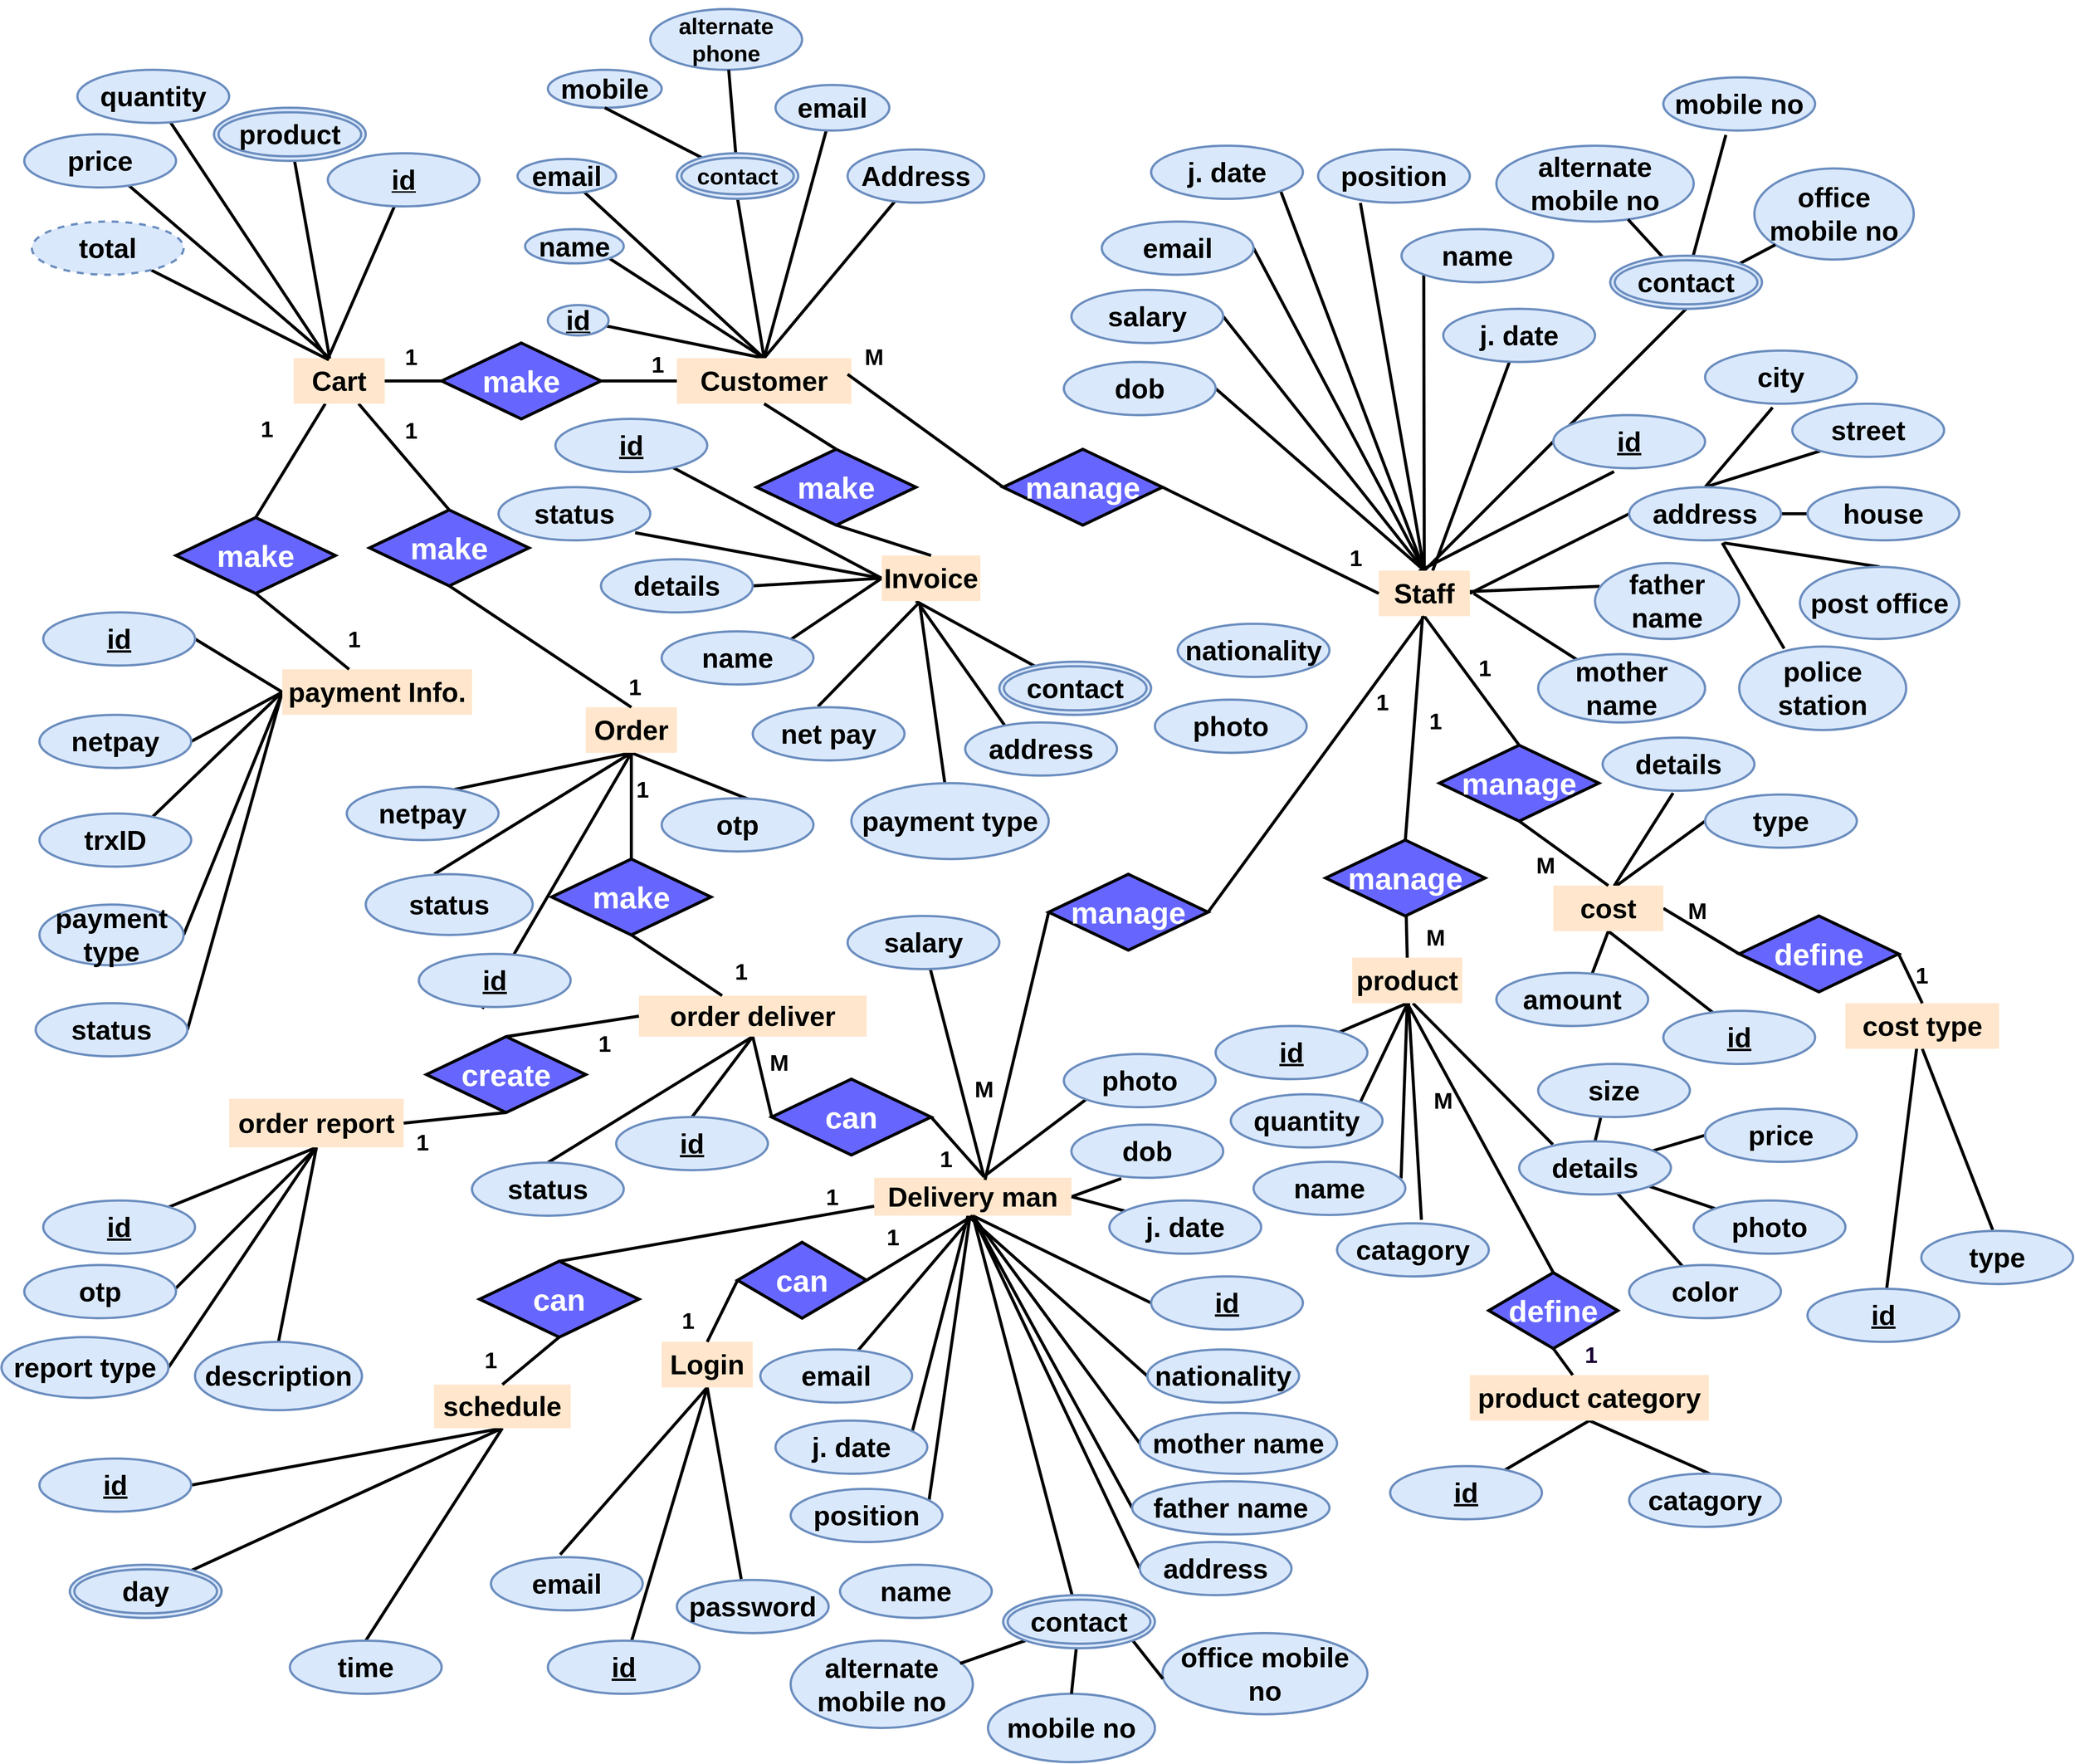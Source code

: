 <mxfile version="21.6.6" type="github">
  <diagram name="Page-1" id="JOdAqoThj1JGHtKO9ff1">
    <mxGraphModel dx="3800" dy="5346" grid="1" gridSize="10" guides="1" tooltips="1" connect="1" arrows="1" fold="1" page="1" pageScale="1" pageWidth="850" pageHeight="1400" math="0" shadow="0">
      <root>
        <mxCell id="0" />
        <mxCell id="1" parent="0" />
        <mxCell id="Kqfdc_Gl2Ka9lEfy83jt-10" style="rounded=0;orthogonalLoop=1;jettySize=auto;html=1;strokeWidth=4;endArrow=none;endFill=0;exitX=0.5;exitY=0;exitDx=0;exitDy=0;" parent="1" source="Kqfdc_Gl2Ka9lEfy83jt-1" target="Kqfdc_Gl2Ka9lEfy83jt-2" edge="1">
          <mxGeometry relative="1" as="geometry" />
        </mxCell>
        <mxCell id="Kqfdc_Gl2Ka9lEfy83jt-11" style="rounded=0;orthogonalLoop=1;jettySize=auto;html=1;entryX=1;entryY=1;entryDx=0;entryDy=0;endArrow=none;strokeWidth=4;endFill=0;exitX=0.5;exitY=0;exitDx=0;exitDy=0;" parent="1" source="Kqfdc_Gl2Ka9lEfy83jt-1" target="Kqfdc_Gl2Ka9lEfy83jt-3" edge="1">
          <mxGeometry relative="1" as="geometry" />
        </mxCell>
        <mxCell id="Kqfdc_Gl2Ka9lEfy83jt-12" style="rounded=0;orthogonalLoop=1;jettySize=auto;html=1;endArrow=none;strokeWidth=4;endFill=0;exitX=0.5;exitY=0;exitDx=0;exitDy=0;" parent="1" source="Kqfdc_Gl2Ka9lEfy83jt-1" target="Kqfdc_Gl2Ka9lEfy83jt-4" edge="1">
          <mxGeometry relative="1" as="geometry" />
        </mxCell>
        <mxCell id="Kqfdc_Gl2Ka9lEfy83jt-13" style="rounded=0;orthogonalLoop=1;jettySize=auto;html=1;entryX=0.5;entryY=1;entryDx=0;entryDy=0;endArrow=none;strokeWidth=4;endFill=0;exitX=0.5;exitY=0;exitDx=0;exitDy=0;" parent="1" source="Kqfdc_Gl2Ka9lEfy83jt-1" target="Kqfdc_Gl2Ka9lEfy83jt-7" edge="1">
          <mxGeometry relative="1" as="geometry" />
        </mxCell>
        <mxCell id="Kqfdc_Gl2Ka9lEfy83jt-14" style="rounded=0;orthogonalLoop=1;jettySize=auto;html=1;endArrow=none;strokeWidth=4;endFill=0;exitX=0.5;exitY=0;exitDx=0;exitDy=0;" parent="1" source="Kqfdc_Gl2Ka9lEfy83jt-1" target="Kqfdc_Gl2Ka9lEfy83jt-9" edge="1">
          <mxGeometry relative="1" as="geometry" />
        </mxCell>
        <mxCell id="Kqfdc_Gl2Ka9lEfy83jt-15" style="rounded=0;orthogonalLoop=1;jettySize=auto;html=1;endArrow=none;strokeWidth=4;endFill=0;exitX=0.5;exitY=0;exitDx=0;exitDy=0;" parent="1" source="Kqfdc_Gl2Ka9lEfy83jt-1" target="Kqfdc_Gl2Ka9lEfy83jt-8" edge="1">
          <mxGeometry relative="1" as="geometry" />
        </mxCell>
        <mxCell id="Kqfdc_Gl2Ka9lEfy83jt-1" value="&lt;h1&gt;&lt;font style=&quot;font-size: 36px;&quot;&gt;Customer&lt;/font&gt;&lt;/h1&gt;" style="rounded=0;whiteSpace=wrap;html=1;strokeWidth=3;perimeterSpacing=0;fillColor=#ffe6cc;strokeColor=none;" parent="1" vertex="1">
          <mxGeometry x="20" y="-2460" width="230" height="60" as="geometry" />
        </mxCell>
        <mxCell id="Kqfdc_Gl2Ka9lEfy83jt-2" value="&lt;h1&gt;&lt;u&gt;&lt;font style=&quot;font-size: 36px;&quot;&gt;id&lt;/font&gt;&lt;/u&gt;&lt;/h1&gt;" style="ellipse;whiteSpace=wrap;html=1;rounded=0;strokeColor=#6c8ebf;strokeWidth=3;fontFamily=Helvetica;fontSize=12;fillColor=#dae8fc;" parent="1" vertex="1">
          <mxGeometry x="-150" y="-2530" width="80" height="40" as="geometry" />
        </mxCell>
        <mxCell id="Kqfdc_Gl2Ka9lEfy83jt-3" value="&lt;h1&gt;&lt;font style=&quot;font-size: 36px;&quot;&gt;name&lt;/font&gt;&lt;/h1&gt;" style="ellipse;whiteSpace=wrap;html=1;rounded=0;strokeColor=#6c8ebf;strokeWidth=3;fontFamily=Helvetica;fontSize=12;fillColor=#dae8fc;" parent="1" vertex="1">
          <mxGeometry x="-180" y="-2630" width="130" height="45" as="geometry" />
        </mxCell>
        <mxCell id="Kqfdc_Gl2Ka9lEfy83jt-4" value="&lt;h1&gt;&lt;font style=&quot;font-size: 36px;&quot;&gt;email&lt;/font&gt;&lt;/h1&gt;" style="ellipse;whiteSpace=wrap;html=1;rounded=0;strokeColor=#6c8ebf;strokeWidth=3;fontFamily=Helvetica;fontSize=12;fillColor=#dae8fc;" parent="1" vertex="1">
          <mxGeometry x="-190" y="-2722.5" width="130" height="45" as="geometry" />
        </mxCell>
        <mxCell id="Kqfdc_Gl2Ka9lEfy83jt-5" value="&lt;h1 style=&quot;border-color: var(--border-color);&quot;&gt;&lt;font style=&quot;font-size: 36px;&quot;&gt;mobile&lt;/font&gt;&lt;/h1&gt;" style="ellipse;whiteSpace=wrap;html=1;rounded=0;strokeColor=#6c8ebf;strokeWidth=3;fontFamily=Helvetica;fontSize=12;fillColor=#dae8fc;" parent="1" vertex="1">
          <mxGeometry x="-150" y="-2840" width="150" height="50" as="geometry" />
        </mxCell>
        <mxCell id="Kqfdc_Gl2Ka9lEfy83jt-6" value="&lt;h1 style=&quot;border-color: var(--border-color);&quot;&gt;&lt;font style=&quot;font-size: 30px;&quot;&gt;alternate phone&lt;/font&gt;&lt;/h1&gt;" style="ellipse;whiteSpace=wrap;html=1;rounded=0;strokeColor=#6c8ebf;strokeWidth=3;fontFamily=Helvetica;fontSize=12;fillColor=#dae8fc;" parent="1" vertex="1">
          <mxGeometry x="-15" y="-2920" width="200" height="80" as="geometry" />
        </mxCell>
        <mxCell id="Kqfdc_Gl2Ka9lEfy83jt-16" style="rounded=0;orthogonalLoop=1;jettySize=auto;html=1;entryX=0.5;entryY=1;entryDx=0;entryDy=0;endArrow=none;strokeWidth=4;endFill=0;" parent="1" source="Kqfdc_Gl2Ka9lEfy83jt-7" target="Kqfdc_Gl2Ka9lEfy83jt-5" edge="1">
          <mxGeometry relative="1" as="geometry" />
        </mxCell>
        <mxCell id="Kqfdc_Gl2Ka9lEfy83jt-17" value="" style="rounded=0;orthogonalLoop=1;jettySize=auto;html=1;endArrow=none;strokeWidth=4;endFill=0;" parent="1" source="Kqfdc_Gl2Ka9lEfy83jt-7" target="Kqfdc_Gl2Ka9lEfy83jt-6" edge="1">
          <mxGeometry relative="1" as="geometry" />
        </mxCell>
        <mxCell id="Kqfdc_Gl2Ka9lEfy83jt-7" value="&lt;h1&gt;&lt;font style=&quot;font-size: 30px;&quot;&gt;contact&lt;/font&gt;&lt;/h1&gt;" style="ellipse;shape=doubleEllipse;html=1;dashed=0;whiteSpace=wrap;rounded=0;strokeColor=#6c8ebf;strokeWidth=3;fontFamily=Helvetica;fontSize=12;fillColor=#dae8fc;" parent="1" vertex="1">
          <mxGeometry x="20" y="-2730" width="160" height="60" as="geometry" />
        </mxCell>
        <mxCell id="Kqfdc_Gl2Ka9lEfy83jt-8" value="&lt;h1 style=&quot;border-color: var(--border-color);&quot;&gt;&lt;font style=&quot;font-size: 36px;&quot;&gt;email&lt;/font&gt;&lt;/h1&gt;" style="ellipse;whiteSpace=wrap;html=1;rounded=0;strokeColor=#6c8ebf;strokeWidth=3;fontFamily=Helvetica;fontSize=12;fillColor=#dae8fc;" parent="1" vertex="1">
          <mxGeometry x="150" y="-2820" width="150" height="60" as="geometry" />
        </mxCell>
        <mxCell id="Kqfdc_Gl2Ka9lEfy83jt-9" value="&lt;h1 style=&quot;border-color: var(--border-color);&quot;&gt;&lt;font style=&quot;font-size: 36px;&quot;&gt;Address&lt;/font&gt;&lt;/h1&gt;" style="ellipse;whiteSpace=wrap;html=1;rounded=0;strokeColor=#6c8ebf;strokeWidth=3;fontFamily=Helvetica;fontSize=12;fillColor=#dae8fc;" parent="1" vertex="1">
          <mxGeometry x="245" y="-2735" width="180" height="70" as="geometry" />
        </mxCell>
        <mxCell id="Kqfdc_Gl2Ka9lEfy83jt-24" style="rounded=0;orthogonalLoop=1;jettySize=auto;html=1;entryX=0.439;entryY=0.997;entryDx=0;entryDy=0;entryPerimeter=0;endArrow=none;strokeWidth=4;endFill=0;exitX=0.38;exitY=-0.003;exitDx=0;exitDy=0;exitPerimeter=0;" parent="1" source="Kqfdc_Gl2Ka9lEfy83jt-18" target="Kqfdc_Gl2Ka9lEfy83jt-19" edge="1">
          <mxGeometry relative="1" as="geometry">
            <mxPoint x="-240" y="-2180" as="sourcePoint" />
          </mxGeometry>
        </mxCell>
        <mxCell id="Kqfdc_Gl2Ka9lEfy83jt-25" style="rounded=0;orthogonalLoop=1;jettySize=auto;html=1;endArrow=none;strokeWidth=4;endFill=0;exitX=0.398;exitY=0.03;exitDx=0;exitDy=0;exitPerimeter=0;" parent="1" source="Kqfdc_Gl2Ka9lEfy83jt-18" target="Kqfdc_Gl2Ka9lEfy83jt-20" edge="1">
          <mxGeometry relative="1" as="geometry" />
        </mxCell>
        <mxCell id="Kqfdc_Gl2Ka9lEfy83jt-281" value="" style="edgeStyle=orthogonalEdgeStyle;rounded=0;orthogonalLoop=1;jettySize=auto;html=1;endArrow=none;strokeWidth=4;endFill=0;" parent="1" source="Kqfdc_Gl2Ka9lEfy83jt-18" target="Kqfdc_Gl2Ka9lEfy83jt-278" edge="1">
          <mxGeometry relative="1" as="geometry" />
        </mxCell>
        <mxCell id="Kqfdc_Gl2Ka9lEfy83jt-303" style="rounded=0;orthogonalLoop=1;jettySize=auto;html=1;entryX=0.5;entryY=0;entryDx=0;entryDy=0;endArrow=none;strokeWidth=4;endFill=0;" parent="1" source="Kqfdc_Gl2Ka9lEfy83jt-18" target="Kqfdc_Gl2Ka9lEfy83jt-302" edge="1">
          <mxGeometry relative="1" as="geometry" />
        </mxCell>
        <mxCell id="Kqfdc_Gl2Ka9lEfy83jt-312" style="rounded=0;orthogonalLoop=1;jettySize=auto;html=1;entryX=0.5;entryY=0;entryDx=0;entryDy=0;endArrow=none;strokeWidth=4;endFill=0;" parent="1" source="Kqfdc_Gl2Ka9lEfy83jt-18" target="Kqfdc_Gl2Ka9lEfy83jt-311" edge="1">
          <mxGeometry relative="1" as="geometry" />
        </mxCell>
        <mxCell id="Kqfdc_Gl2Ka9lEfy83jt-18" value="&lt;h1&gt;&lt;font style=&quot;font-size: 36px;&quot;&gt;Cart&lt;/font&gt;&lt;/h1&gt;" style="rounded=0;whiteSpace=wrap;html=1;strokeWidth=3;perimeterSpacing=0;fillColor=#ffe6cc;strokeColor=none;" parent="1" vertex="1">
          <mxGeometry x="-485" y="-2460" width="120" height="60" as="geometry" />
        </mxCell>
        <mxCell id="Kqfdc_Gl2Ka9lEfy83jt-19" value="&lt;h1&gt;&lt;u&gt;&lt;font style=&quot;font-size: 36px;&quot;&gt;id&lt;/font&gt;&lt;/u&gt;&lt;/h1&gt;" style="ellipse;whiteSpace=wrap;html=1;rounded=0;strokeColor=#6c8ebf;strokeWidth=3;fontFamily=Helvetica;fontSize=12;fillColor=#dae8fc;" parent="1" vertex="1">
          <mxGeometry x="-440" y="-2730" width="200" height="70" as="geometry" />
        </mxCell>
        <mxCell id="Kqfdc_Gl2Ka9lEfy83jt-20" value="&lt;h1 style=&quot;font-size: 36px;&quot;&gt;product&lt;/h1&gt;" style="ellipse;shape=doubleEllipse;html=1;dashed=0;whiteSpace=wrap;rounded=0;strokeColor=#6c8ebf;strokeWidth=3;fontFamily=Helvetica;fontSize=36;fillColor=#dae8fc;" parent="1" vertex="1">
          <mxGeometry x="-590" y="-2790" width="200" height="70" as="geometry" />
        </mxCell>
        <mxCell id="Kqfdc_Gl2Ka9lEfy83jt-27" style="rounded=0;orthogonalLoop=1;jettySize=auto;html=1;endArrow=none;strokeWidth=4;endFill=0;entryX=0.4;entryY=0.003;entryDx=0;entryDy=0;entryPerimeter=0;" parent="1" source="Kqfdc_Gl2Ka9lEfy83jt-21" target="Kqfdc_Gl2Ka9lEfy83jt-18" edge="1">
          <mxGeometry relative="1" as="geometry">
            <mxPoint x="-120" y="-2260" as="targetPoint" />
          </mxGeometry>
        </mxCell>
        <mxCell id="Kqfdc_Gl2Ka9lEfy83jt-21" value="&lt;h1 style=&quot;border-color: var(--border-color); font-size: 36px;&quot;&gt;price&lt;/h1&gt;" style="ellipse;whiteSpace=wrap;html=1;rounded=0;strokeColor=#6c8ebf;strokeWidth=3;fontFamily=Helvetica;fontSize=36;fillColor=#dae8fc;" parent="1" vertex="1">
          <mxGeometry x="-840" y="-2755" width="200" height="70" as="geometry" />
        </mxCell>
        <mxCell id="Kqfdc_Gl2Ka9lEfy83jt-26" style="rounded=0;orthogonalLoop=1;jettySize=auto;html=1;entryX=0.358;entryY=-0.023;entryDx=0;entryDy=0;entryPerimeter=0;endArrow=none;strokeWidth=4;endFill=0;" parent="1" source="Kqfdc_Gl2Ka9lEfy83jt-22" target="Kqfdc_Gl2Ka9lEfy83jt-18" edge="1">
          <mxGeometry relative="1" as="geometry" />
        </mxCell>
        <mxCell id="Kqfdc_Gl2Ka9lEfy83jt-22" value="&lt;h1 style=&quot;border-color: var(--border-color); font-size: 36px;&quot;&gt;quantity&lt;/h1&gt;" style="ellipse;whiteSpace=wrap;html=1;rounded=0;strokeColor=#6c8ebf;strokeWidth=3;fontFamily=Helvetica;fontSize=36;fillColor=#dae8fc;" parent="1" vertex="1">
          <mxGeometry x="-770" y="-2840" width="200" height="70" as="geometry" />
        </mxCell>
        <mxCell id="Kqfdc_Gl2Ka9lEfy83jt-29" style="rounded=0;orthogonalLoop=1;jettySize=auto;html=1;endArrow=none;strokeWidth=4;endFill=0;entryX=0.387;entryY=0.037;entryDx=0;entryDy=0;entryPerimeter=0;" parent="1" source="Kqfdc_Gl2Ka9lEfy83jt-23" target="Kqfdc_Gl2Ka9lEfy83jt-18" edge="1">
          <mxGeometry relative="1" as="geometry">
            <mxPoint x="-240" y="-2180" as="targetPoint" />
          </mxGeometry>
        </mxCell>
        <mxCell id="Kqfdc_Gl2Ka9lEfy83jt-23" value="&lt;h1 style=&quot;font-size: 36px;&quot;&gt;total&lt;/h1&gt;" style="ellipse;whiteSpace=wrap;html=1;align=center;dashed=1;rounded=0;strokeColor=#6c8ebf;strokeWidth=3;fontFamily=Helvetica;fontSize=36;fillColor=#dae8fc;" parent="1" vertex="1">
          <mxGeometry x="-830" y="-2640" width="200" height="70" as="geometry" />
        </mxCell>
        <mxCell id="Kqfdc_Gl2Ka9lEfy83jt-40" style="rounded=0;orthogonalLoop=1;jettySize=auto;html=1;exitX=0;exitY=0.5;exitDx=0;exitDy=0;entryX=0.9;entryY=0.857;entryDx=0;entryDy=0;entryPerimeter=0;endArrow=none;strokeWidth=4;endFill=0;" parent="1" source="Kqfdc_Gl2Ka9lEfy83jt-28" target="Kqfdc_Gl2Ka9lEfy83jt-33" edge="1">
          <mxGeometry relative="1" as="geometry" />
        </mxCell>
        <mxCell id="Kqfdc_Gl2Ka9lEfy83jt-41" style="rounded=0;orthogonalLoop=1;jettySize=auto;html=1;entryX=1;entryY=0.5;entryDx=0;entryDy=0;endArrow=none;strokeWidth=4;endFill=0;exitX=0;exitY=0.5;exitDx=0;exitDy=0;" parent="1" source="Kqfdc_Gl2Ka9lEfy83jt-28" target="Kqfdc_Gl2Ka9lEfy83jt-34" edge="1">
          <mxGeometry relative="1" as="geometry" />
        </mxCell>
        <mxCell id="Kqfdc_Gl2Ka9lEfy83jt-42" style="rounded=0;orthogonalLoop=1;jettySize=auto;html=1;endArrow=none;strokeWidth=4;endFill=0;entryX=1;entryY=0;entryDx=0;entryDy=0;exitX=0;exitY=0.5;exitDx=0;exitDy=0;" parent="1" source="Kqfdc_Gl2Ka9lEfy83jt-28" target="Kqfdc_Gl2Ka9lEfy83jt-35" edge="1">
          <mxGeometry relative="1" as="geometry">
            <mxPoint x="250" y="-2140" as="sourcePoint" />
          </mxGeometry>
        </mxCell>
        <mxCell id="Kqfdc_Gl2Ka9lEfy83jt-43" style="rounded=0;orthogonalLoop=1;jettySize=auto;html=1;entryX=0.43;entryY=-0.014;entryDx=0;entryDy=0;entryPerimeter=0;endArrow=none;strokeWidth=4;endFill=0;exitX=0.372;exitY=1.05;exitDx=0;exitDy=0;exitPerimeter=0;" parent="1" source="Kqfdc_Gl2Ka9lEfy83jt-28" target="Kqfdc_Gl2Ka9lEfy83jt-38" edge="1">
          <mxGeometry relative="1" as="geometry" />
        </mxCell>
        <mxCell id="Kqfdc_Gl2Ka9lEfy83jt-45" style="rounded=0;orthogonalLoop=1;jettySize=auto;html=1;endArrow=none;strokeWidth=4;endFill=0;exitX=0.345;exitY=1;exitDx=0;exitDy=0;exitPerimeter=0;" parent="1" source="Kqfdc_Gl2Ka9lEfy83jt-28" target="Kqfdc_Gl2Ka9lEfy83jt-39" edge="1">
          <mxGeometry relative="1" as="geometry" />
        </mxCell>
        <mxCell id="Kqfdc_Gl2Ka9lEfy83jt-46" style="rounded=0;orthogonalLoop=1;jettySize=auto;html=1;exitX=0.385;exitY=1.057;exitDx=0;exitDy=0;endArrow=none;strokeWidth=4;endFill=0;exitPerimeter=0;" parent="1" source="Kqfdc_Gl2Ka9lEfy83jt-28" target="Kqfdc_Gl2Ka9lEfy83jt-37" edge="1">
          <mxGeometry relative="1" as="geometry" />
        </mxCell>
        <mxCell id="Kqfdc_Gl2Ka9lEfy83jt-47" style="rounded=0;orthogonalLoop=1;jettySize=auto;html=1;endArrow=none;strokeWidth=4;endFill=0;exitX=0;exitY=0.5;exitDx=0;exitDy=0;" parent="1" source="Kqfdc_Gl2Ka9lEfy83jt-28" target="Kqfdc_Gl2Ka9lEfy83jt-32" edge="1">
          <mxGeometry relative="1" as="geometry" />
        </mxCell>
        <mxCell id="Kqfdc_Gl2Ka9lEfy83jt-119" style="rounded=0;orthogonalLoop=1;jettySize=auto;html=1;entryX=0.264;entryY=0.071;entryDx=0;entryDy=0;entryPerimeter=0;endArrow=none;strokeWidth=4;endFill=0;exitX=0.394;exitY=1.117;exitDx=0;exitDy=0;exitPerimeter=0;" parent="1" source="Kqfdc_Gl2Ka9lEfy83jt-28" target="Kqfdc_Gl2Ka9lEfy83jt-36" edge="1">
          <mxGeometry relative="1" as="geometry" />
        </mxCell>
        <mxCell id="Kqfdc_Gl2Ka9lEfy83jt-28" value="&lt;h1&gt;&lt;font style=&quot;font-size: 36px;&quot;&gt;Invoice&lt;/font&gt;&lt;/h1&gt;" style="rounded=0;whiteSpace=wrap;html=1;strokeColor=none;strokeWidth=3;fontFamily=Helvetica;fontSize=12;fillColor=#ffe6cc;" parent="1" vertex="1">
          <mxGeometry x="290" y="-2200" width="130" height="60" as="geometry" />
        </mxCell>
        <mxCell id="Kqfdc_Gl2Ka9lEfy83jt-32" value="&lt;h1 style=&quot;font-size: 36px;&quot;&gt;&lt;u style=&quot;font-size: 36px;&quot;&gt;id&lt;/u&gt;&lt;/h1&gt;" style="ellipse;whiteSpace=wrap;html=1;rounded=0;strokeColor=#6c8ebf;strokeWidth=3;fontFamily=Helvetica;fontSize=36;fillColor=#dae8fc;spacing=1;" parent="1" vertex="1">
          <mxGeometry x="-140" y="-2380" width="200" height="70" as="geometry" />
        </mxCell>
        <mxCell id="Kqfdc_Gl2Ka9lEfy83jt-33" value="&lt;h1 style=&quot;font-size: 36px;&quot;&gt;status&lt;/h1&gt;" style="ellipse;whiteSpace=wrap;html=1;rounded=0;strokeColor=#6c8ebf;strokeWidth=3;fontFamily=Helvetica;fontSize=36;fillColor=#dae8fc;spacing=1;" parent="1" vertex="1">
          <mxGeometry x="-215" y="-2290" width="200" height="70" as="geometry" />
        </mxCell>
        <mxCell id="Kqfdc_Gl2Ka9lEfy83jt-34" value="&lt;h1 style=&quot;font-size: 36px;&quot;&gt;details&lt;/h1&gt;" style="ellipse;whiteSpace=wrap;html=1;rounded=0;strokeColor=#6c8ebf;strokeWidth=3;fontFamily=Helvetica;fontSize=36;fillColor=#dae8fc;spacing=1;" parent="1" vertex="1">
          <mxGeometry x="-80" y="-2195" width="200" height="70" as="geometry" />
        </mxCell>
        <mxCell id="Kqfdc_Gl2Ka9lEfy83jt-35" value="&lt;h1 style=&quot;font-size: 36px;&quot;&gt;name&lt;/h1&gt;" style="ellipse;whiteSpace=wrap;html=1;rounded=0;strokeColor=#6c8ebf;strokeWidth=3;fontFamily=Helvetica;fontSize=36;fillColor=#dae8fc;spacing=1;" parent="1" vertex="1">
          <mxGeometry y="-2100" width="200" height="70" as="geometry" />
        </mxCell>
        <mxCell id="Kqfdc_Gl2Ka9lEfy83jt-36" value="&lt;h1 style=&quot;font-size: 36px;&quot;&gt;address&lt;/h1&gt;" style="ellipse;whiteSpace=wrap;html=1;rounded=0;strokeColor=#6c8ebf;strokeWidth=3;fontFamily=Helvetica;fontSize=36;fillColor=#dae8fc;spacing=1;" parent="1" vertex="1">
          <mxGeometry x="400" y="-1980" width="200" height="70" as="geometry" />
        </mxCell>
        <mxCell id="Kqfdc_Gl2Ka9lEfy83jt-37" value="&lt;h1 style=&quot;font-size: 36px;&quot;&gt;payment type&lt;/h1&gt;" style="ellipse;whiteSpace=wrap;html=1;rounded=0;strokeColor=#6c8ebf;strokeWidth=3;fontFamily=Helvetica;fontSize=36;fillColor=#dae8fc;spacing=1;" parent="1" vertex="1">
          <mxGeometry x="250" y="-1900" width="260" height="100" as="geometry" />
        </mxCell>
        <mxCell id="Kqfdc_Gl2Ka9lEfy83jt-38" value="&lt;h1 style=&quot;font-size: 36px;&quot;&gt;net pay&lt;/h1&gt;" style="ellipse;whiteSpace=wrap;html=1;rounded=0;strokeColor=#6c8ebf;strokeWidth=3;fontFamily=Helvetica;fontSize=36;fillColor=#dae8fc;spacing=1;" parent="1" vertex="1">
          <mxGeometry x="120" y="-2000" width="200" height="70" as="geometry" />
        </mxCell>
        <mxCell id="Kqfdc_Gl2Ka9lEfy83jt-39" value="&lt;h1 style=&quot;font-size: 36px;&quot;&gt;contact&lt;/h1&gt;" style="ellipse;shape=doubleEllipse;html=1;dashed=0;whiteSpace=wrap;rounded=0;strokeColor=#6c8ebf;strokeWidth=3;fontFamily=Helvetica;fontSize=36;fillColor=#dae8fc;spacing=1;" parent="1" vertex="1">
          <mxGeometry x="445" y="-2060" width="200" height="70" as="geometry" />
        </mxCell>
        <mxCell id="Kqfdc_Gl2Ka9lEfy83jt-76" style="rounded=0;orthogonalLoop=1;jettySize=auto;html=1;entryX=0.418;entryY=1.031;entryDx=0;entryDy=0;endArrow=none;strokeWidth=4;endFill=0;exitX=0.5;exitY=1;exitDx=0;exitDy=0;entryPerimeter=0;" parent="1" source="Kqfdc_Gl2Ka9lEfy83jt-49" target="Kqfdc_Gl2Ka9lEfy83jt-69" edge="1">
          <mxGeometry relative="1" as="geometry" />
        </mxCell>
        <mxCell id="Kqfdc_Gl2Ka9lEfy83jt-77" style="rounded=0;orthogonalLoop=1;jettySize=auto;html=1;entryX=1;entryY=0.5;entryDx=0;entryDy=0;endArrow=none;strokeWidth=4;endFill=0;exitX=0.5;exitY=1;exitDx=0;exitDy=0;" parent="1" source="Kqfdc_Gl2Ka9lEfy83jt-49" target="Kqfdc_Gl2Ka9lEfy83jt-75" edge="1">
          <mxGeometry relative="1" as="geometry" />
        </mxCell>
        <mxCell id="Kqfdc_Gl2Ka9lEfy83jt-78" style="rounded=0;orthogonalLoop=1;jettySize=auto;html=1;entryX=0.688;entryY=0.06;entryDx=0;entryDy=0;entryPerimeter=0;endArrow=none;strokeWidth=4;endFill=0;exitX=0.5;exitY=1;exitDx=0;exitDy=0;" parent="1" source="Kqfdc_Gl2Ka9lEfy83jt-49" target="Kqfdc_Gl2Ka9lEfy83jt-70" edge="1">
          <mxGeometry relative="1" as="geometry" />
        </mxCell>
        <mxCell id="Kqfdc_Gl2Ka9lEfy83jt-79" style="rounded=0;orthogonalLoop=1;jettySize=auto;html=1;entryX=0.411;entryY=-0.003;entryDx=0;entryDy=0;entryPerimeter=0;endArrow=none;strokeWidth=4;endFill=0;exitX=0.5;exitY=1;exitDx=0;exitDy=0;" parent="1" source="Kqfdc_Gl2Ka9lEfy83jt-49" target="Kqfdc_Gl2Ka9lEfy83jt-71" edge="1">
          <mxGeometry relative="1" as="geometry" />
        </mxCell>
        <mxCell id="Kqfdc_Gl2Ka9lEfy83jt-315" style="edgeStyle=orthogonalEdgeStyle;rounded=0;orthogonalLoop=1;jettySize=auto;html=1;entryX=0.5;entryY=0;entryDx=0;entryDy=0;endArrow=none;strokeWidth=4;endFill=0;" parent="1" source="Kqfdc_Gl2Ka9lEfy83jt-49" target="Kqfdc_Gl2Ka9lEfy83jt-314" edge="1">
          <mxGeometry relative="1" as="geometry" />
        </mxCell>
        <mxCell id="Kqfdc_Gl2Ka9lEfy83jt-49" value="&lt;h1&gt;&lt;font style=&quot;font-size: 36px;&quot;&gt;Order&lt;/font&gt;&lt;/h1&gt;" style="rounded=0;whiteSpace=wrap;html=1;strokeColor=none;strokeWidth=3;fontFamily=Helvetica;fontSize=12;fillColor=#ffe6cc;" parent="1" vertex="1">
          <mxGeometry x="-100" y="-2000" width="120" height="60" as="geometry" />
        </mxCell>
        <mxCell id="Kqfdc_Gl2Ka9lEfy83jt-62" style="rounded=0;orthogonalLoop=1;jettySize=auto;html=1;exitX=0;exitY=0.5;exitDx=0;exitDy=0;entryX=1;entryY=0.5;entryDx=0;entryDy=0;endArrow=none;strokeWidth=4;endFill=0;" parent="1" source="Kqfdc_Gl2Ka9lEfy83jt-50" target="Kqfdc_Gl2Ka9lEfy83jt-51" edge="1">
          <mxGeometry relative="1" as="geometry" />
        </mxCell>
        <mxCell id="Kqfdc_Gl2Ka9lEfy83jt-63" style="rounded=0;orthogonalLoop=1;jettySize=auto;html=1;exitX=0;exitY=0.5;exitDx=0;exitDy=0;endArrow=none;strokeWidth=4;endFill=0;entryX=1;entryY=0.5;entryDx=0;entryDy=0;" parent="1" source="Kqfdc_Gl2Ka9lEfy83jt-50" target="Kqfdc_Gl2Ka9lEfy83jt-52" edge="1">
          <mxGeometry relative="1" as="geometry">
            <mxPoint x="-514" y="-1960" as="targetPoint" />
          </mxGeometry>
        </mxCell>
        <mxCell id="Kqfdc_Gl2Ka9lEfy83jt-64" style="rounded=0;orthogonalLoop=1;jettySize=auto;html=1;entryX=1;entryY=0.5;entryDx=0;entryDy=0;endArrow=none;strokeWidth=4;endFill=0;exitX=0;exitY=0.5;exitDx=0;exitDy=0;" parent="1" source="Kqfdc_Gl2Ka9lEfy83jt-50" target="Kqfdc_Gl2Ka9lEfy83jt-53" edge="1">
          <mxGeometry relative="1" as="geometry" />
        </mxCell>
        <mxCell id="Kqfdc_Gl2Ka9lEfy83jt-65" style="rounded=0;orthogonalLoop=1;jettySize=auto;html=1;exitX=0;exitY=0.5;exitDx=0;exitDy=0;entryX=0.734;entryY=0.094;entryDx=0;entryDy=0;entryPerimeter=0;endArrow=none;strokeWidth=4;endFill=0;" parent="1" source="Kqfdc_Gl2Ka9lEfy83jt-50" target="Kqfdc_Gl2Ka9lEfy83jt-60" edge="1">
          <mxGeometry relative="1" as="geometry" />
        </mxCell>
        <mxCell id="Kqfdc_Gl2Ka9lEfy83jt-66" style="rounded=0;orthogonalLoop=1;jettySize=auto;html=1;exitX=0;exitY=0.5;exitDx=0;exitDy=0;entryX=1;entryY=0.5;entryDx=0;entryDy=0;endArrow=none;strokeWidth=4;endFill=0;" parent="1" source="Kqfdc_Gl2Ka9lEfy83jt-50" target="Kqfdc_Gl2Ka9lEfy83jt-54" edge="1">
          <mxGeometry relative="1" as="geometry" />
        </mxCell>
        <mxCell id="Kqfdc_Gl2Ka9lEfy83jt-50" value="&lt;h1&gt;&lt;font style=&quot;font-size: 36px;&quot;&gt;payment Info.&lt;/font&gt;&lt;/h1&gt;" style="rounded=0;whiteSpace=wrap;html=1;strokeColor=none;strokeWidth=3;fontFamily=Helvetica;fontSize=12;fillColor=#ffe6cc;" parent="1" vertex="1">
          <mxGeometry x="-500" y="-2050" width="250" height="60" as="geometry" />
        </mxCell>
        <mxCell id="Kqfdc_Gl2Ka9lEfy83jt-51" value="&lt;h1 style=&quot;font-size: 36px;&quot;&gt;&lt;u style=&quot;font-size: 36px;&quot;&gt;id&lt;/u&gt;&lt;/h1&gt;" style="ellipse;whiteSpace=wrap;html=1;rounded=0;strokeColor=#6c8ebf;strokeWidth=3;fontFamily=Helvetica;fontSize=36;fillColor=#dae8fc;" parent="1" vertex="1">
          <mxGeometry x="-815" y="-2125" width="200" height="70" as="geometry" />
        </mxCell>
        <mxCell id="Kqfdc_Gl2Ka9lEfy83jt-52" value="&lt;h1 style=&quot;font-size: 36px;&quot;&gt;netpay&lt;/h1&gt;" style="ellipse;whiteSpace=wrap;html=1;align=center;rounded=0;strokeColor=#6c8ebf;strokeWidth=3;fontFamily=Helvetica;fontSize=36;fillColor=#dae8fc;" parent="1" vertex="1">
          <mxGeometry x="-820" y="-1990" width="200" height="70" as="geometry" />
        </mxCell>
        <mxCell id="Kqfdc_Gl2Ka9lEfy83jt-53" value="&lt;h1 style=&quot;font-size: 36px;&quot;&gt;payment type&lt;/h1&gt;" style="ellipse;whiteSpace=wrap;html=1;align=center;rounded=0;strokeColor=#6c8ebf;strokeWidth=3;fontFamily=Helvetica;fontSize=36;fillColor=#dae8fc;" parent="1" vertex="1">
          <mxGeometry x="-820" y="-1740" width="190" height="80" as="geometry" />
        </mxCell>
        <mxCell id="Kqfdc_Gl2Ka9lEfy83jt-54" value="&lt;h1 style=&quot;font-size: 36px;&quot;&gt;status&lt;/h1&gt;" style="ellipse;whiteSpace=wrap;html=1;align=center;rounded=0;strokeColor=#6c8ebf;strokeWidth=3;fontFamily=Helvetica;fontSize=36;fillColor=#dae8fc;" parent="1" vertex="1">
          <mxGeometry x="-825" y="-1610" width="200" height="70" as="geometry" />
        </mxCell>
        <mxCell id="Kqfdc_Gl2Ka9lEfy83jt-59" style="edgeStyle=orthogonalEdgeStyle;rounded=0;orthogonalLoop=1;jettySize=auto;html=1;exitX=0.5;exitY=1;exitDx=0;exitDy=0;fontFamily=Helvetica;fontSize=12;fontColor=default;" parent="1" source="Kqfdc_Gl2Ka9lEfy83jt-54" target="Kqfdc_Gl2Ka9lEfy83jt-54" edge="1">
          <mxGeometry relative="1" as="geometry" />
        </mxCell>
        <mxCell id="Kqfdc_Gl2Ka9lEfy83jt-60" value="&lt;h1 style=&quot;font-size: 36px;&quot;&gt;trxID&lt;/h1&gt;" style="ellipse;whiteSpace=wrap;html=1;align=center;rounded=0;strokeColor=#6c8ebf;strokeWidth=3;fontFamily=Helvetica;fontSize=36;fillColor=#dae8fc;" parent="1" vertex="1">
          <mxGeometry x="-820" y="-1860" width="200" height="70" as="geometry" />
        </mxCell>
        <mxCell id="Kqfdc_Gl2Ka9lEfy83jt-69" value="&lt;h1 style=&quot;font-size: 36px;&quot;&gt;&lt;u style=&quot;font-size: 36px;&quot;&gt;id&lt;/u&gt;&lt;/h1&gt;" style="ellipse;whiteSpace=wrap;html=1;rounded=0;strokeColor=#6c8ebf;strokeWidth=3;fontFamily=Helvetica;fontSize=36;fillColor=#dae8fc;" parent="1" vertex="1">
          <mxGeometry x="-320" y="-1675" width="200" height="70" as="geometry" />
        </mxCell>
        <mxCell id="Kqfdc_Gl2Ka9lEfy83jt-70" value="&lt;h1 style=&quot;font-size: 36px;&quot;&gt;netpay&lt;/h1&gt;" style="ellipse;whiteSpace=wrap;html=1;align=center;rounded=0;strokeColor=#6c8ebf;strokeWidth=3;fontFamily=Helvetica;fontSize=36;fillColor=#dae8fc;" parent="1" vertex="1">
          <mxGeometry x="-415" y="-1895" width="200" height="70" as="geometry" />
        </mxCell>
        <mxCell id="Kqfdc_Gl2Ka9lEfy83jt-71" value="&lt;h1 style=&quot;font-size: 36px;&quot;&gt;status&lt;/h1&gt;" style="ellipse;whiteSpace=wrap;html=1;align=center;rounded=0;strokeColor=#6c8ebf;strokeWidth=3;fontFamily=Helvetica;fontSize=36;fillColor=#dae8fc;" parent="1" vertex="1">
          <mxGeometry x="-390" y="-1780" width="220" height="80" as="geometry" />
        </mxCell>
        <mxCell id="Kqfdc_Gl2Ka9lEfy83jt-75" value="&lt;h1 style=&quot;font-size: 36px;&quot;&gt;otp&lt;/h1&gt;" style="ellipse;whiteSpace=wrap;html=1;align=center;rounded=0;strokeColor=#6c8ebf;strokeWidth=3;fontFamily=Helvetica;fontSize=36;fillColor=#dae8fc;" parent="1" vertex="1">
          <mxGeometry y="-1880" width="200" height="70" as="geometry" />
        </mxCell>
        <mxCell id="Kqfdc_Gl2Ka9lEfy83jt-262" style="rounded=0;orthogonalLoop=1;jettySize=auto;html=1;endArrow=none;strokeWidth=4;endFill=0;exitX=0.5;exitY=1;exitDx=0;exitDy=0;" parent="1" source="Kqfdc_Gl2Ka9lEfy83jt-81" target="Kqfdc_Gl2Ka9lEfy83jt-237" edge="1">
          <mxGeometry relative="1" as="geometry">
            <mxPoint x="400" y="-1340" as="sourcePoint" />
          </mxGeometry>
        </mxCell>
        <mxCell id="Kqfdc_Gl2Ka9lEfy83jt-263" style="rounded=0;orthogonalLoop=1;jettySize=auto;html=1;endArrow=none;strokeWidth=4;endFill=0;entryX=0.902;entryY=0.194;entryDx=0;entryDy=0;entryPerimeter=0;" parent="1" source="Kqfdc_Gl2Ka9lEfy83jt-81" target="Kqfdc_Gl2Ka9lEfy83jt-234" edge="1">
          <mxGeometry relative="1" as="geometry">
            <mxPoint x="380" y="-1110" as="targetPoint" />
          </mxGeometry>
        </mxCell>
        <mxCell id="Kqfdc_Gl2Ka9lEfy83jt-264" style="rounded=0;orthogonalLoop=1;jettySize=auto;html=1;endArrow=none;strokeWidth=4;endFill=0;entryX=0.912;entryY=0.209;entryDx=0;entryDy=0;entryPerimeter=0;" parent="1" source="Kqfdc_Gl2Ka9lEfy83jt-81" target="Kqfdc_Gl2Ka9lEfy83jt-232" edge="1">
          <mxGeometry relative="1" as="geometry" />
        </mxCell>
        <mxCell id="Kqfdc_Gl2Ka9lEfy83jt-265" style="rounded=0;orthogonalLoop=1;jettySize=auto;html=1;endArrow=none;strokeWidth=4;endFill=0;exitX=0.5;exitY=1;exitDx=0;exitDy=0;" parent="1" source="Kqfdc_Gl2Ka9lEfy83jt-81" target="Kqfdc_Gl2Ka9lEfy83jt-241" edge="1">
          <mxGeometry relative="1" as="geometry" />
        </mxCell>
        <mxCell id="Kqfdc_Gl2Ka9lEfy83jt-266" style="rounded=0;orthogonalLoop=1;jettySize=auto;html=1;entryX=0;entryY=0.5;entryDx=0;entryDy=0;endArrow=none;strokeWidth=4;endFill=0;exitX=0.5;exitY=1;exitDx=0;exitDy=0;" parent="1" source="Kqfdc_Gl2Ka9lEfy83jt-81" target="Kqfdc_Gl2Ka9lEfy83jt-258" edge="1">
          <mxGeometry relative="1" as="geometry" />
        </mxCell>
        <mxCell id="Kqfdc_Gl2Ka9lEfy83jt-267" style="rounded=0;orthogonalLoop=1;jettySize=auto;html=1;entryX=0;entryY=0.5;entryDx=0;entryDy=0;endArrow=none;strokeWidth=4;endFill=0;exitX=0.5;exitY=1;exitDx=0;exitDy=0;" parent="1" source="Kqfdc_Gl2Ka9lEfy83jt-81" target="Kqfdc_Gl2Ka9lEfy83jt-253" edge="1">
          <mxGeometry relative="1" as="geometry" />
        </mxCell>
        <mxCell id="Kqfdc_Gl2Ka9lEfy83jt-268" style="rounded=0;orthogonalLoop=1;jettySize=auto;html=1;entryX=0;entryY=0.5;entryDx=0;entryDy=0;endArrow=none;strokeWidth=4;endFill=0;exitX=0.5;exitY=1;exitDx=0;exitDy=0;" parent="1" source="Kqfdc_Gl2Ka9lEfy83jt-81" target="Kqfdc_Gl2Ka9lEfy83jt-254" edge="1">
          <mxGeometry relative="1" as="geometry" />
        </mxCell>
        <mxCell id="Kqfdc_Gl2Ka9lEfy83jt-269" style="rounded=0;orthogonalLoop=1;jettySize=auto;html=1;entryX=0;entryY=0.5;entryDx=0;entryDy=0;endArrow=none;strokeWidth=4;endFill=0;exitX=0.477;exitY=1.012;exitDx=0;exitDy=0;exitPerimeter=0;" parent="1" source="Kqfdc_Gl2Ka9lEfy83jt-81" target="Kqfdc_Gl2Ka9lEfy83jt-255" edge="1">
          <mxGeometry relative="1" as="geometry" />
        </mxCell>
        <mxCell id="Kqfdc_Gl2Ka9lEfy83jt-272" style="rounded=0;orthogonalLoop=1;jettySize=auto;html=1;entryX=0.328;entryY=1.014;entryDx=0;entryDy=0;entryPerimeter=0;endArrow=none;strokeWidth=4;endFill=0;exitX=1;exitY=0.5;exitDx=0;exitDy=0;" parent="1" source="Kqfdc_Gl2Ka9lEfy83jt-81" target="Kqfdc_Gl2Ka9lEfy83jt-256" edge="1">
          <mxGeometry relative="1" as="geometry">
            <mxPoint x="540" y="-1350" as="sourcePoint" />
          </mxGeometry>
        </mxCell>
        <mxCell id="Kqfdc_Gl2Ka9lEfy83jt-81" value="&lt;h1&gt;&lt;font style=&quot;font-size: 36px;&quot;&gt;Delivery man&lt;/font&gt;&lt;/h1&gt;" style="rounded=0;whiteSpace=wrap;html=1;strokeWidth=3;fillColor=#ffe6cc;strokeColor=none;" parent="1" vertex="1">
          <mxGeometry x="280" y="-1380" width="260" height="50" as="geometry" />
        </mxCell>
        <mxCell id="Kqfdc_Gl2Ka9lEfy83jt-113" style="rounded=0;orthogonalLoop=1;jettySize=auto;html=1;endArrow=none;strokeWidth=4;endFill=0;exitX=0.5;exitY=1;exitDx=0;exitDy=0;" parent="1" source="Kqfdc_Gl2Ka9lEfy83jt-82" target="Kqfdc_Gl2Ka9lEfy83jt-99" edge="1">
          <mxGeometry relative="1" as="geometry" />
        </mxCell>
        <mxCell id="Kqfdc_Gl2Ka9lEfy83jt-114" style="rounded=0;orthogonalLoop=1;jettySize=auto;html=1;entryX=0.424;entryY=-0.017;entryDx=0;entryDy=0;entryPerimeter=0;endArrow=none;strokeWidth=4;endFill=0;exitX=0.5;exitY=1;exitDx=0;exitDy=0;" parent="1" source="Kqfdc_Gl2Ka9lEfy83jt-82" target="Kqfdc_Gl2Ka9lEfy83jt-101" edge="1">
          <mxGeometry relative="1" as="geometry" />
        </mxCell>
        <mxCell id="Kqfdc_Gl2Ka9lEfy83jt-115" style="rounded=0;orthogonalLoop=1;jettySize=auto;html=1;entryX=0.456;entryY=-0.049;entryDx=0;entryDy=0;entryPerimeter=0;endArrow=none;strokeWidth=4;endFill=0;exitX=0.5;exitY=1;exitDx=0;exitDy=0;" parent="1" source="Kqfdc_Gl2Ka9lEfy83jt-82" target="Kqfdc_Gl2Ka9lEfy83jt-100" edge="1">
          <mxGeometry relative="1" as="geometry" />
        </mxCell>
        <mxCell id="Kqfdc_Gl2Ka9lEfy83jt-82" value="&lt;h1&gt;&lt;font style=&quot;font-size: 36px;&quot;&gt;Login&lt;/font&gt;&lt;/h1&gt;" style="rounded=0;whiteSpace=wrap;html=1;strokeWidth=3;fillColor=#ffe6cc;strokeColor=none;" parent="1" vertex="1">
          <mxGeometry y="-1163.75" width="120" height="60" as="geometry" />
        </mxCell>
        <mxCell id="Kqfdc_Gl2Ka9lEfy83jt-103" style="rounded=0;orthogonalLoop=1;jettySize=auto;html=1;exitX=0.5;exitY=1;exitDx=0;exitDy=0;endArrow=none;strokeWidth=4;endFill=0;" parent="1" source="Kqfdc_Gl2Ka9lEfy83jt-83" target="Kqfdc_Gl2Ka9lEfy83jt-91" edge="1">
          <mxGeometry relative="1" as="geometry">
            <mxPoint x="-545" y="-1438" as="targetPoint" />
          </mxGeometry>
        </mxCell>
        <mxCell id="Kqfdc_Gl2Ka9lEfy83jt-104" style="rounded=0;orthogonalLoop=1;jettySize=auto;html=1;exitX=0.5;exitY=1;exitDx=0;exitDy=0;entryX=1;entryY=1;entryDx=0;entryDy=0;endArrow=none;strokeWidth=4;endFill=0;" parent="1" source="Kqfdc_Gl2Ka9lEfy83jt-83" target="Kqfdc_Gl2Ka9lEfy83jt-96" edge="1">
          <mxGeometry relative="1" as="geometry">
            <mxPoint x="-545" y="-1355" as="targetPoint" />
          </mxGeometry>
        </mxCell>
        <mxCell id="Kqfdc_Gl2Ka9lEfy83jt-105" style="rounded=0;orthogonalLoop=1;jettySize=auto;html=1;exitX=0.5;exitY=1;exitDx=0;exitDy=0;entryX=1;entryY=0.5;entryDx=0;entryDy=0;endArrow=none;strokeWidth=4;endFill=0;" parent="1" source="Kqfdc_Gl2Ka9lEfy83jt-83" target="Kqfdc_Gl2Ka9lEfy83jt-92" edge="1">
          <mxGeometry relative="1" as="geometry">
            <mxPoint x="-555" y="-1270" as="targetPoint" />
          </mxGeometry>
        </mxCell>
        <mxCell id="Kqfdc_Gl2Ka9lEfy83jt-106" style="rounded=0;orthogonalLoop=1;jettySize=auto;html=1;endArrow=none;strokeWidth=4;endFill=0;exitX=0.5;exitY=1;exitDx=0;exitDy=0;entryX=0.5;entryY=0;entryDx=0;entryDy=0;" parent="1" source="Kqfdc_Gl2Ka9lEfy83jt-83" target="Kqfdc_Gl2Ka9lEfy83jt-97" edge="1">
          <mxGeometry relative="1" as="geometry">
            <mxPoint x="-539.794" y="-1219.568" as="targetPoint" />
          </mxGeometry>
        </mxCell>
        <mxCell id="Kqfdc_Gl2Ka9lEfy83jt-83" value="&lt;h1&gt;&lt;font style=&quot;font-size: 36px;&quot;&gt;order report&lt;/font&gt;&lt;/h1&gt;" style="rounded=0;whiteSpace=wrap;html=1;strokeWidth=3;fillColor=#ffe6cc;strokeColor=none;" parent="1" vertex="1">
          <mxGeometry x="-570" y="-1484" width="230" height="64" as="geometry" />
        </mxCell>
        <mxCell id="Kqfdc_Gl2Ka9lEfy83jt-107" style="rounded=0;orthogonalLoop=1;jettySize=auto;html=1;entryX=0.5;entryY=0;entryDx=0;entryDy=0;endArrow=none;strokeWidth=4;endFill=0;exitX=0.5;exitY=1;exitDx=0;exitDy=0;" parent="1" source="Kqfdc_Gl2Ka9lEfy83jt-84" target="Kqfdc_Gl2Ka9lEfy83jt-87" edge="1">
          <mxGeometry relative="1" as="geometry" />
        </mxCell>
        <mxCell id="Kqfdc_Gl2Ka9lEfy83jt-108" style="rounded=0;orthogonalLoop=1;jettySize=auto;html=1;entryX=0.5;entryY=0;entryDx=0;entryDy=0;endArrow=none;strokeWidth=4;endFill=0;exitX=0.5;exitY=1;exitDx=0;exitDy=0;" parent="1" source="Kqfdc_Gl2Ka9lEfy83jt-84" target="Kqfdc_Gl2Ka9lEfy83jt-86" edge="1">
          <mxGeometry relative="1" as="geometry" />
        </mxCell>
        <mxCell id="Kqfdc_Gl2Ka9lEfy83jt-352" style="rounded=0;orthogonalLoop=1;jettySize=auto;html=1;entryX=0;entryY=0.5;entryDx=0;entryDy=0;endArrow=none;strokeWidth=4;endFill=0;exitX=0.5;exitY=1;exitDx=0;exitDy=0;" parent="1" source="Kqfdc_Gl2Ka9lEfy83jt-84" target="Kqfdc_Gl2Ka9lEfy83jt-351" edge="1">
          <mxGeometry relative="1" as="geometry" />
        </mxCell>
        <mxCell id="Kqfdc_Gl2Ka9lEfy83jt-84" value="&lt;h1&gt;&lt;font style=&quot;font-size: 36px;&quot;&gt;order deliver&lt;/font&gt;&lt;/h1&gt;" style="rounded=0;whiteSpace=wrap;html=1;strokeWidth=3;fillColor=#ffe6cc;strokeColor=none;" parent="1" vertex="1">
          <mxGeometry x="-30" y="-1620" width="300" height="54" as="geometry" />
        </mxCell>
        <mxCell id="Kqfdc_Gl2Ka9lEfy83jt-109" style="rounded=0;orthogonalLoop=1;jettySize=auto;html=1;entryX=1;entryY=0.5;entryDx=0;entryDy=0;endArrow=none;strokeWidth=4;endFill=0;exitX=0.5;exitY=1;exitDx=0;exitDy=0;" parent="1" source="Kqfdc_Gl2Ka9lEfy83jt-85" target="Kqfdc_Gl2Ka9lEfy83jt-88" edge="1">
          <mxGeometry relative="1" as="geometry" />
        </mxCell>
        <mxCell id="Kqfdc_Gl2Ka9lEfy83jt-110" style="rounded=0;orthogonalLoop=1;jettySize=auto;html=1;endArrow=none;strokeWidth=4;endFill=0;exitX=0.5;exitY=1;exitDx=0;exitDy=0;" parent="1" source="Kqfdc_Gl2Ka9lEfy83jt-85" target="Kqfdc_Gl2Ka9lEfy83jt-90" edge="1">
          <mxGeometry relative="1" as="geometry" />
        </mxCell>
        <mxCell id="Kqfdc_Gl2Ka9lEfy83jt-111" style="rounded=0;orthogonalLoop=1;jettySize=auto;html=1;entryX=0.5;entryY=0;entryDx=0;entryDy=0;endArrow=none;strokeWidth=4;endFill=0;exitX=0.5;exitY=1;exitDx=0;exitDy=0;" parent="1" source="Kqfdc_Gl2Ka9lEfy83jt-85" target="Kqfdc_Gl2Ka9lEfy83jt-89" edge="1">
          <mxGeometry relative="1" as="geometry" />
        </mxCell>
        <mxCell id="Kqfdc_Gl2Ka9lEfy83jt-85" value="&lt;h1&gt;&lt;font style=&quot;font-size: 36px;&quot;&gt;schedule&lt;/font&gt;&lt;/h1&gt;" style="rounded=0;whiteSpace=wrap;html=1;strokeWidth=3;fillColor=#ffe6cc;strokeColor=none;" parent="1" vertex="1">
          <mxGeometry x="-300" y="-1107.5" width="180" height="57.5" as="geometry" />
        </mxCell>
        <mxCell id="Kqfdc_Gl2Ka9lEfy83jt-86" value="&lt;h1 style=&quot;font-size: 36px;&quot;&gt;&lt;u style=&quot;font-size: 36px;&quot;&gt;id&lt;/u&gt;&lt;/h1&gt;" style="ellipse;whiteSpace=wrap;html=1;rounded=0;strokeColor=#6c8ebf;strokeWidth=3;fontFamily=Helvetica;fontSize=36;fillColor=#dae8fc;" parent="1" vertex="1">
          <mxGeometry x="-60" y="-1460" width="200" height="70" as="geometry" />
        </mxCell>
        <mxCell id="Kqfdc_Gl2Ka9lEfy83jt-87" value="&lt;h1 style=&quot;font-size: 36px;&quot;&gt;status&lt;/h1&gt;" style="ellipse;whiteSpace=wrap;html=1;rounded=0;strokeColor=#6c8ebf;strokeWidth=3;fontFamily=Helvetica;fontSize=36;fillColor=#dae8fc;" parent="1" vertex="1">
          <mxGeometry x="-250" y="-1400" width="200" height="70" as="geometry" />
        </mxCell>
        <mxCell id="Kqfdc_Gl2Ka9lEfy83jt-88" value="&lt;h1 style=&quot;font-size: 36px;&quot;&gt;&lt;u style=&quot;font-size: 36px;&quot;&gt;id&lt;/u&gt;&lt;/h1&gt;" style="ellipse;whiteSpace=wrap;html=1;rounded=0;strokeColor=#6c8ebf;strokeWidth=3;fontFamily=Helvetica;fontSize=36;fillColor=#dae8fc;" parent="1" vertex="1">
          <mxGeometry x="-820" y="-1010" width="200" height="70" as="geometry" />
        </mxCell>
        <mxCell id="Kqfdc_Gl2Ka9lEfy83jt-89" value="&lt;h1 style=&quot;font-size: 36px;&quot;&gt;time&lt;/h1&gt;" style="ellipse;whiteSpace=wrap;html=1;rounded=0;strokeColor=#6c8ebf;strokeWidth=3;fontFamily=Helvetica;fontSize=36;fillColor=#dae8fc;" parent="1" vertex="1">
          <mxGeometry x="-490" y="-770" width="200" height="70" as="geometry" />
        </mxCell>
        <mxCell id="Kqfdc_Gl2Ka9lEfy83jt-90" value="&lt;h1 style=&quot;font-size: 36px;&quot;&gt;day&lt;/h1&gt;" style="ellipse;shape=doubleEllipse;html=1;dashed=0;whiteSpace=wrap;rounded=0;strokeColor=#6c8ebf;strokeWidth=3;fontFamily=Helvetica;fontSize=36;fillColor=#dae8fc;" parent="1" vertex="1">
          <mxGeometry x="-780" y="-870" width="200" height="70" as="geometry" />
        </mxCell>
        <mxCell id="Kqfdc_Gl2Ka9lEfy83jt-91" value="&lt;h1 style=&quot;font-size: 36px;&quot;&gt;&lt;u style=&quot;font-size: 36px;&quot;&gt;id&lt;/u&gt;&lt;/h1&gt;" style="ellipse;whiteSpace=wrap;html=1;rounded=0;strokeColor=#6c8ebf;strokeWidth=3;fontFamily=Helvetica;fontSize=36;fillColor=#dae8fc;" parent="1" vertex="1">
          <mxGeometry x="-815" y="-1350" width="200" height="70" as="geometry" />
        </mxCell>
        <mxCell id="Kqfdc_Gl2Ka9lEfy83jt-92" value="&lt;h1 style=&quot;font-size: 36px;&quot;&gt;report type&lt;/h1&gt;" style="ellipse;whiteSpace=wrap;html=1;rounded=0;strokeColor=#6c8ebf;strokeWidth=3;fontFamily=Helvetica;fontSize=36;fillColor=#dae8fc;" parent="1" vertex="1">
          <mxGeometry x="-870" y="-1170" width="220" height="80" as="geometry" />
        </mxCell>
        <mxCell id="Kqfdc_Gl2Ka9lEfy83jt-96" value="&lt;h1 style=&quot;font-size: 36px;&quot;&gt;otp&lt;/h1&gt;" style="ellipse;whiteSpace=wrap;html=1;rounded=0;strokeColor=#6c8ebf;strokeWidth=3;fontFamily=Helvetica;fontSize=36;fillColor=#dae8fc;" parent="1" vertex="1">
          <mxGeometry x="-840" y="-1265" width="200" height="70" as="geometry" />
        </mxCell>
        <mxCell id="Kqfdc_Gl2Ka9lEfy83jt-97" value="&lt;h1 style=&quot;font-size: 36px;&quot;&gt;description&lt;/h1&gt;" style="ellipse;whiteSpace=wrap;html=1;rounded=0;strokeColor=#6c8ebf;strokeWidth=3;fontFamily=Helvetica;fontSize=36;fillColor=#dae8fc;" parent="1" vertex="1">
          <mxGeometry x="-615" y="-1163.75" width="220" height="90" as="geometry" />
        </mxCell>
        <mxCell id="Kqfdc_Gl2Ka9lEfy83jt-99" value="&lt;h1 style=&quot;font-size: 36px;&quot;&gt;&lt;u style=&quot;font-size: 36px;&quot;&gt;id&lt;/u&gt;&lt;/h1&gt;" style="ellipse;whiteSpace=wrap;html=1;rounded=0;strokeColor=#6c8ebf;strokeWidth=3;fontFamily=Helvetica;fontSize=36;fillColor=#dae8fc;" parent="1" vertex="1">
          <mxGeometry x="-150" y="-770" width="200" height="70" as="geometry" />
        </mxCell>
        <mxCell id="Kqfdc_Gl2Ka9lEfy83jt-100" value="&lt;h1 style=&quot;font-size: 36px;&quot;&gt;email&lt;/h1&gt;" style="ellipse;whiteSpace=wrap;html=1;rounded=0;strokeColor=#6c8ebf;strokeWidth=3;fontFamily=Helvetica;fontSize=36;fillColor=#dae8fc;" parent="1" vertex="1">
          <mxGeometry x="-225" y="-880" width="200" height="70" as="geometry" />
        </mxCell>
        <mxCell id="Kqfdc_Gl2Ka9lEfy83jt-101" value="&lt;h1 style=&quot;font-size: 36px;&quot;&gt;password&lt;/h1&gt;" style="ellipse;whiteSpace=wrap;html=1;rounded=0;strokeColor=#6c8ebf;strokeWidth=3;fontFamily=Helvetica;fontSize=36;fillColor=#dae8fc;" parent="1" vertex="1">
          <mxGeometry x="20" y="-850" width="200" height="70" as="geometry" />
        </mxCell>
        <mxCell id="Kqfdc_Gl2Ka9lEfy83jt-120" style="edgeStyle=orthogonalEdgeStyle;rounded=0;orthogonalLoop=1;jettySize=auto;html=1;exitX=0.5;exitY=1;exitDx=0;exitDy=0;" parent="1" source="Kqfdc_Gl2Ka9lEfy83jt-83" target="Kqfdc_Gl2Ka9lEfy83jt-83" edge="1">
          <mxGeometry relative="1" as="geometry" />
        </mxCell>
        <mxCell id="Kqfdc_Gl2Ka9lEfy83jt-204" style="rounded=0;orthogonalLoop=1;jettySize=auto;html=1;exitX=0.5;exitY=1;exitDx=0;exitDy=0;endArrow=none;strokeWidth=4;endFill=0;" parent="1" source="Kqfdc_Gl2Ka9lEfy83jt-121" target="Kqfdc_Gl2Ka9lEfy83jt-172" edge="1">
          <mxGeometry relative="1" as="geometry" />
        </mxCell>
        <mxCell id="Kqfdc_Gl2Ka9lEfy83jt-205" style="rounded=0;orthogonalLoop=1;jettySize=auto;html=1;entryX=1;entryY=0;entryDx=0;entryDy=0;endArrow=none;strokeWidth=4;endFill=0;" parent="1" target="Kqfdc_Gl2Ka9lEfy83jt-175" edge="1">
          <mxGeometry relative="1" as="geometry">
            <mxPoint x="983" y="-1610" as="sourcePoint" />
          </mxGeometry>
        </mxCell>
        <mxCell id="Kqfdc_Gl2Ka9lEfy83jt-206" style="rounded=0;orthogonalLoop=1;jettySize=auto;html=1;entryX=0.972;entryY=0.311;entryDx=0;entryDy=0;entryPerimeter=0;endArrow=none;strokeWidth=4;endFill=0;exitX=0.5;exitY=1;exitDx=0;exitDy=0;" parent="1" source="Kqfdc_Gl2Ka9lEfy83jt-121" target="Kqfdc_Gl2Ka9lEfy83jt-174" edge="1">
          <mxGeometry relative="1" as="geometry" />
        </mxCell>
        <mxCell id="Kqfdc_Gl2Ka9lEfy83jt-207" style="rounded=0;orthogonalLoop=1;jettySize=auto;html=1;entryX=0.556;entryY=-0.066;entryDx=0;entryDy=0;entryPerimeter=0;endArrow=none;strokeWidth=4;endFill=0;" parent="1" source="Kqfdc_Gl2Ka9lEfy83jt-121" target="Kqfdc_Gl2Ka9lEfy83jt-173" edge="1">
          <mxGeometry relative="1" as="geometry" />
        </mxCell>
        <mxCell id="Kqfdc_Gl2Ka9lEfy83jt-208" style="rounded=0;orthogonalLoop=1;jettySize=auto;html=1;endArrow=none;strokeWidth=4;endFill=0;entryX=0.222;entryY=0.06;entryDx=0;entryDy=0;entryPerimeter=0;" parent="1" target="Kqfdc_Gl2Ka9lEfy83jt-177" edge="1">
          <mxGeometry relative="1" as="geometry">
            <mxPoint x="990" y="-1610" as="sourcePoint" />
          </mxGeometry>
        </mxCell>
        <mxCell id="Kqfdc_Gl2Ka9lEfy83jt-342" style="rounded=0;orthogonalLoop=1;jettySize=auto;html=1;entryX=0.5;entryY=0;entryDx=0;entryDy=0;endArrow=none;strokeWidth=4;endFill=0;exitX=0.5;exitY=1;exitDx=0;exitDy=0;" parent="1" source="Kqfdc_Gl2Ka9lEfy83jt-121" target="Kqfdc_Gl2Ka9lEfy83jt-340" edge="1">
          <mxGeometry relative="1" as="geometry" />
        </mxCell>
        <mxCell id="Kqfdc_Gl2Ka9lEfy83jt-121" value="&lt;h1&gt;&lt;font style=&quot;font-size: 36px;&quot;&gt;product&lt;/font&gt;&lt;/h1&gt;" style="rounded=0;whiteSpace=wrap;html=1;strokeColor=none;strokeWidth=3;fontFamily=Helvetica;fontSize=12;fillColor=#ffe6cc;" parent="1" vertex="1">
          <mxGeometry x="910" y="-1670" width="145" height="60" as="geometry" />
        </mxCell>
        <mxCell id="Kqfdc_Gl2Ka9lEfy83jt-223" style="rounded=0;orthogonalLoop=1;jettySize=auto;html=1;entryX=0.5;entryY=1;entryDx=0;entryDy=0;endArrow=none;strokeWidth=4;endFill=0;exitX=0.5;exitY=1;exitDx=0;exitDy=0;" parent="1" source="Kqfdc_Gl2Ka9lEfy83jt-122" target="Kqfdc_Gl2Ka9lEfy83jt-218" edge="1">
          <mxGeometry relative="1" as="geometry" />
        </mxCell>
        <mxCell id="Kqfdc_Gl2Ka9lEfy83jt-224" style="rounded=0;orthogonalLoop=1;jettySize=auto;html=1;entryX=0.464;entryY=1.043;entryDx=0;entryDy=0;entryPerimeter=0;endArrow=none;strokeWidth=4;endFill=0;exitX=0.553;exitY=0.007;exitDx=0;exitDy=0;exitPerimeter=0;" parent="1" source="Kqfdc_Gl2Ka9lEfy83jt-122" target="Kqfdc_Gl2Ka9lEfy83jt-217" edge="1">
          <mxGeometry relative="1" as="geometry" />
        </mxCell>
        <mxCell id="Kqfdc_Gl2Ka9lEfy83jt-225" style="rounded=0;orthogonalLoop=1;jettySize=auto;html=1;endArrow=none;strokeWidth=4;endFill=0;exitX=0.564;exitY=0.02;exitDx=0;exitDy=0;exitPerimeter=0;entryX=0;entryY=0.5;entryDx=0;entryDy=0;" parent="1" source="Kqfdc_Gl2Ka9lEfy83jt-122" target="Kqfdc_Gl2Ka9lEfy83jt-216" edge="1">
          <mxGeometry relative="1" as="geometry" />
        </mxCell>
        <mxCell id="Kqfdc_Gl2Ka9lEfy83jt-226" style="rounded=0;orthogonalLoop=1;jettySize=auto;html=1;entryX=0.334;entryY=0.049;entryDx=0;entryDy=0;entryPerimeter=0;endArrow=none;strokeWidth=4;endFill=0;exitX=0.5;exitY=1;exitDx=0;exitDy=0;" parent="1" source="Kqfdc_Gl2Ka9lEfy83jt-122" target="Kqfdc_Gl2Ka9lEfy83jt-215" edge="1">
          <mxGeometry relative="1" as="geometry" />
        </mxCell>
        <mxCell id="Kqfdc_Gl2Ka9lEfy83jt-348" style="rounded=0;orthogonalLoop=1;jettySize=auto;html=1;entryX=0;entryY=0.5;entryDx=0;entryDy=0;endArrow=none;strokeWidth=4;endFill=0;exitX=1;exitY=0.5;exitDx=0;exitDy=0;" parent="1" source="Kqfdc_Gl2Ka9lEfy83jt-122" target="Kqfdc_Gl2Ka9lEfy83jt-345" edge="1">
          <mxGeometry relative="1" as="geometry" />
        </mxCell>
        <mxCell id="Kqfdc_Gl2Ka9lEfy83jt-122" value="&lt;h1&gt;&lt;font style=&quot;font-size: 36px;&quot;&gt;cost&lt;/font&gt;&lt;/h1&gt;" style="rounded=0;whiteSpace=wrap;html=1;strokeColor=none;strokeWidth=3;fontFamily=Helvetica;fontSize=12;fillColor=#ffe6cc;" parent="1" vertex="1">
          <mxGeometry x="1175" y="-1765" width="145" height="60" as="geometry" />
        </mxCell>
        <mxCell id="Kqfdc_Gl2Ka9lEfy83jt-148" style="rounded=0;orthogonalLoop=1;jettySize=auto;html=1;exitX=0.5;exitY=0;exitDx=0;exitDy=0;entryX=1;entryY=0.5;entryDx=0;entryDy=0;endArrow=none;strokeWidth=4;endFill=0;" parent="1" source="Kqfdc_Gl2Ka9lEfy83jt-123" target="Kqfdc_Gl2Ka9lEfy83jt-130" edge="1">
          <mxGeometry relative="1" as="geometry" />
        </mxCell>
        <mxCell id="Kqfdc_Gl2Ka9lEfy83jt-149" style="rounded=0;orthogonalLoop=1;jettySize=auto;html=1;entryX=0.4;entryY=1.063;entryDx=0;entryDy=0;entryPerimeter=0;endArrow=none;strokeWidth=4;endFill=0;exitX=0.443;exitY=0.01;exitDx=0;exitDy=0;exitPerimeter=0;" parent="1" source="Kqfdc_Gl2Ka9lEfy83jt-123" target="Kqfdc_Gl2Ka9lEfy83jt-140" edge="1">
          <mxGeometry relative="1" as="geometry" />
        </mxCell>
        <mxCell id="Kqfdc_Gl2Ka9lEfy83jt-150" style="rounded=0;orthogonalLoop=1;jettySize=auto;html=1;endArrow=none;strokeWidth=4;endFill=0;" parent="1" source="Kqfdc_Gl2Ka9lEfy83jt-123" target="Kqfdc_Gl2Ka9lEfy83jt-141" edge="1">
          <mxGeometry relative="1" as="geometry" />
        </mxCell>
        <mxCell id="Kqfdc_Gl2Ka9lEfy83jt-151" style="rounded=0;orthogonalLoop=1;jettySize=auto;html=1;entryX=0;entryY=1;entryDx=0;entryDy=0;endArrow=none;strokeWidth=4;endFill=0;" parent="1" source="Kqfdc_Gl2Ka9lEfy83jt-123" target="Kqfdc_Gl2Ka9lEfy83jt-126" edge="1">
          <mxGeometry relative="1" as="geometry" />
        </mxCell>
        <mxCell id="Kqfdc_Gl2Ka9lEfy83jt-152" style="rounded=0;orthogonalLoop=1;jettySize=auto;html=1;endArrow=none;strokeWidth=4;endFill=0;entryX=0.279;entryY=1.006;entryDx=0;entryDy=0;exitX=0.5;exitY=0;exitDx=0;exitDy=0;entryPerimeter=0;" parent="1" source="Kqfdc_Gl2Ka9lEfy83jt-123" target="Kqfdc_Gl2Ka9lEfy83jt-125" edge="1">
          <mxGeometry relative="1" as="geometry" />
        </mxCell>
        <mxCell id="Kqfdc_Gl2Ka9lEfy83jt-153" style="rounded=0;orthogonalLoop=1;jettySize=auto;html=1;entryX=1;entryY=1;entryDx=0;entryDy=0;endArrow=none;strokeWidth=4;endFill=0;exitX=0.5;exitY=0;exitDx=0;exitDy=0;" parent="1" source="Kqfdc_Gl2Ka9lEfy83jt-123" target="Kqfdc_Gl2Ka9lEfy83jt-138" edge="1">
          <mxGeometry relative="1" as="geometry">
            <mxPoint x="910" y="-2030" as="sourcePoint" />
          </mxGeometry>
        </mxCell>
        <mxCell id="Kqfdc_Gl2Ka9lEfy83jt-154" style="rounded=0;orthogonalLoop=1;jettySize=auto;html=1;entryX=1;entryY=0.5;entryDx=0;entryDy=0;endArrow=none;strokeWidth=4;endFill=0;exitX=0.5;exitY=0;exitDx=0;exitDy=0;" parent="1" source="Kqfdc_Gl2Ka9lEfy83jt-123" target="Kqfdc_Gl2Ka9lEfy83jt-139" edge="1">
          <mxGeometry relative="1" as="geometry" />
        </mxCell>
        <mxCell id="Kqfdc_Gl2Ka9lEfy83jt-155" style="rounded=0;orthogonalLoop=1;jettySize=auto;html=1;endArrow=none;strokeWidth=4;endFill=0;exitX=0.5;exitY=0;exitDx=0;exitDy=0;entryX=1;entryY=0.5;entryDx=0;entryDy=0;" parent="1" source="Kqfdc_Gl2Ka9lEfy83jt-123" target="Kqfdc_Gl2Ka9lEfy83jt-142" edge="1">
          <mxGeometry relative="1" as="geometry" />
        </mxCell>
        <mxCell id="Kqfdc_Gl2Ka9lEfy83jt-156" style="rounded=0;orthogonalLoop=1;jettySize=auto;html=1;entryX=0.5;entryY=1;entryDx=0;entryDy=0;endArrow=none;strokeWidth=4;endFill=0;exitX=0.5;exitY=0;exitDx=0;exitDy=0;" parent="1" source="Kqfdc_Gl2Ka9lEfy83jt-123" target="Kqfdc_Gl2Ka9lEfy83jt-146" edge="1">
          <mxGeometry relative="1" as="geometry" />
        </mxCell>
        <mxCell id="Kqfdc_Gl2Ka9lEfy83jt-159" style="rounded=0;orthogonalLoop=1;jettySize=auto;html=1;entryX=0.032;entryY=0.306;entryDx=0;entryDy=0;entryPerimeter=0;endArrow=none;strokeWidth=4;endFill=0;" parent="1" source="Kqfdc_Gl2Ka9lEfy83jt-123" target="Kqfdc_Gl2Ka9lEfy83jt-127" edge="1">
          <mxGeometry relative="1" as="geometry" />
        </mxCell>
        <mxCell id="Kqfdc_Gl2Ka9lEfy83jt-160" style="rounded=0;orthogonalLoop=1;jettySize=auto;html=1;entryX=0;entryY=0.5;entryDx=0;entryDy=0;endArrow=none;strokeWidth=4;endFill=0;exitX=1;exitY=0.5;exitDx=0;exitDy=0;" parent="1" source="Kqfdc_Gl2Ka9lEfy83jt-123" target="Kqfdc_Gl2Ka9lEfy83jt-132" edge="1">
          <mxGeometry relative="1" as="geometry" />
        </mxCell>
        <mxCell id="Kqfdc_Gl2Ka9lEfy83jt-161" style="rounded=0;orthogonalLoop=1;jettySize=auto;html=1;endArrow=none;strokeWidth=4;endFill=0;" parent="1" target="Kqfdc_Gl2Ka9lEfy83jt-128" edge="1">
          <mxGeometry relative="1" as="geometry">
            <mxPoint x="1070" y="-2150" as="sourcePoint" />
          </mxGeometry>
        </mxCell>
        <mxCell id="Kqfdc_Gl2Ka9lEfy83jt-292" style="rounded=0;orthogonalLoop=1;jettySize=auto;html=1;entryX=0.5;entryY=0;entryDx=0;entryDy=0;endArrow=none;strokeWidth=4;endFill=0;exitX=0.5;exitY=1;exitDx=0;exitDy=0;" parent="1" source="Kqfdc_Gl2Ka9lEfy83jt-123" target="Kqfdc_Gl2Ka9lEfy83jt-291" edge="1">
          <mxGeometry relative="1" as="geometry" />
        </mxCell>
        <mxCell id="Kqfdc_Gl2Ka9lEfy83jt-295" style="rounded=0;orthogonalLoop=1;jettySize=auto;html=1;entryX=0.5;entryY=0;entryDx=0;entryDy=0;endArrow=none;strokeWidth=4;endFill=0;" parent="1" source="Kqfdc_Gl2Ka9lEfy83jt-123" target="Kqfdc_Gl2Ka9lEfy83jt-294" edge="1">
          <mxGeometry relative="1" as="geometry" />
        </mxCell>
        <mxCell id="Kqfdc_Gl2Ka9lEfy83jt-123" value="&lt;h1 style=&quot;font-size: 36px;&quot;&gt;Staff&lt;/h1&gt;" style="rounded=0;whiteSpace=wrap;html=1;strokeWidth=3;fillColor=#ffe6cc;strokeColor=none;fontSize=36;" parent="1" vertex="1">
          <mxGeometry x="945" y="-2180" width="120" height="60" as="geometry" />
        </mxCell>
        <mxCell id="Kqfdc_Gl2Ka9lEfy83jt-125" value="&lt;h1 style=&quot;font-size: 36px;&quot;&gt;position&lt;/h1&gt;" style="ellipse;whiteSpace=wrap;html=1;rounded=0;strokeColor=#6c8ebf;strokeWidth=3;fontFamily=Helvetica;fontSize=36;fillColor=#dae8fc;" parent="1" vertex="1">
          <mxGeometry x="865" y="-2735" width="200" height="70" as="geometry" />
        </mxCell>
        <mxCell id="Kqfdc_Gl2Ka9lEfy83jt-126" value="&lt;h1 style=&quot;font-size: 36px;&quot;&gt;name&lt;/h1&gt;" style="ellipse;whiteSpace=wrap;html=1;rounded=0;strokeColor=#6c8ebf;strokeWidth=3;fontFamily=Helvetica;fontSize=36;fillColor=#dae8fc;" parent="1" vertex="1">
          <mxGeometry x="975" y="-2630" width="200" height="70" as="geometry" />
        </mxCell>
        <mxCell id="Kqfdc_Gl2Ka9lEfy83jt-127" value="&lt;h1 style=&quot;font-size: 36px;&quot;&gt;father name&lt;/h1&gt;" style="ellipse;whiteSpace=wrap;html=1;rounded=0;strokeColor=#6c8ebf;strokeWidth=3;fontFamily=Helvetica;fontSize=36;fillColor=#dae8fc;" parent="1" vertex="1">
          <mxGeometry x="1230" y="-2190" width="190" height="100" as="geometry" />
        </mxCell>
        <mxCell id="Kqfdc_Gl2Ka9lEfy83jt-128" value="&lt;h1 style=&quot;font-size: 36px;&quot;&gt;mother name&lt;/h1&gt;" style="ellipse;whiteSpace=wrap;html=1;rounded=0;strokeColor=#6c8ebf;strokeWidth=3;fontFamily=Helvetica;fontSize=36;fillColor=#dae8fc;" parent="1" vertex="1">
          <mxGeometry x="1155" y="-2070" width="220" height="90" as="geometry" />
        </mxCell>
        <mxCell id="Kqfdc_Gl2Ka9lEfy83jt-129" value="&lt;h1 style=&quot;font-size: 36px;&quot;&gt;nationality&lt;/h1&gt;" style="ellipse;whiteSpace=wrap;html=1;rounded=0;strokeColor=#6c8ebf;strokeWidth=3;fontFamily=Helvetica;fontSize=36;fillColor=#dae8fc;" parent="1" vertex="1">
          <mxGeometry x="680" y="-2110" width="200" height="70" as="geometry" />
        </mxCell>
        <mxCell id="Kqfdc_Gl2Ka9lEfy83jt-130" value="&lt;h1 style=&quot;font-size: 36px;&quot;&gt;dob&lt;/h1&gt;" style="ellipse;whiteSpace=wrap;html=1;rounded=0;strokeColor=#6c8ebf;strokeWidth=3;fontFamily=Helvetica;fontSize=36;fillColor=#dae8fc;" parent="1" vertex="1">
          <mxGeometry x="530" y="-2455" width="200" height="70" as="geometry" />
        </mxCell>
        <mxCell id="Kqfdc_Gl2Ka9lEfy83jt-131" value="&lt;h1 style=&quot;font-size: 36px;&quot;&gt;photo&lt;/h1&gt;" style="ellipse;whiteSpace=wrap;html=1;rounded=0;strokeColor=#6c8ebf;strokeWidth=3;fontFamily=Helvetica;fontSize=36;fillColor=#dae8fc;" parent="1" vertex="1">
          <mxGeometry x="650" y="-2010" width="200" height="70" as="geometry" />
        </mxCell>
        <mxCell id="Kqfdc_Gl2Ka9lEfy83jt-162" style="rounded=0;orthogonalLoop=1;jettySize=auto;html=1;exitX=0.5;exitY=0;exitDx=0;exitDy=0;entryX=0.445;entryY=1.071;entryDx=0;entryDy=0;entryPerimeter=0;endArrow=none;strokeWidth=4;endFill=0;" parent="1" source="Kqfdc_Gl2Ka9lEfy83jt-132" target="Kqfdc_Gl2Ka9lEfy83jt-137" edge="1">
          <mxGeometry relative="1" as="geometry" />
        </mxCell>
        <mxCell id="Kqfdc_Gl2Ka9lEfy83jt-163" style="rounded=0;orthogonalLoop=1;jettySize=auto;html=1;exitX=0.5;exitY=0;exitDx=0;exitDy=0;entryX=0.19;entryY=0.883;entryDx=0;entryDy=0;entryPerimeter=0;endArrow=none;strokeWidth=4;endFill=0;" parent="1" source="Kqfdc_Gl2Ka9lEfy83jt-132" target="Kqfdc_Gl2Ka9lEfy83jt-133" edge="1">
          <mxGeometry relative="1" as="geometry" />
        </mxCell>
        <mxCell id="Kqfdc_Gl2Ka9lEfy83jt-164" value="" style="rounded=0;orthogonalLoop=1;jettySize=auto;html=1;endArrow=none;strokeWidth=4;endFill=0;" parent="1" source="Kqfdc_Gl2Ka9lEfy83jt-132" target="Kqfdc_Gl2Ka9lEfy83jt-134" edge="1">
          <mxGeometry relative="1" as="geometry" />
        </mxCell>
        <mxCell id="Kqfdc_Gl2Ka9lEfy83jt-165" style="rounded=0;orthogonalLoop=1;jettySize=auto;html=1;endArrow=none;strokeWidth=4;endFill=0;exitX=0.625;exitY=1.049;exitDx=0;exitDy=0;exitPerimeter=0;entryX=0.5;entryY=0;entryDx=0;entryDy=0;" parent="1" source="Kqfdc_Gl2Ka9lEfy83jt-132" target="Kqfdc_Gl2Ka9lEfy83jt-135" edge="1">
          <mxGeometry relative="1" as="geometry" />
        </mxCell>
        <mxCell id="Kqfdc_Gl2Ka9lEfy83jt-166" style="rounded=0;orthogonalLoop=1;jettySize=auto;html=1;entryX=0.269;entryY=0.024;entryDx=0;entryDy=0;entryPerimeter=0;endArrow=none;strokeWidth=4;endFill=0;exitX=0.613;exitY=1.049;exitDx=0;exitDy=0;exitPerimeter=0;" parent="1" source="Kqfdc_Gl2Ka9lEfy83jt-132" target="Kqfdc_Gl2Ka9lEfy83jt-136" edge="1">
          <mxGeometry relative="1" as="geometry" />
        </mxCell>
        <mxCell id="Kqfdc_Gl2Ka9lEfy83jt-132" value="&lt;h1 style=&quot;font-size: 36px;&quot;&gt;address&lt;/h1&gt;" style="ellipse;whiteSpace=wrap;html=1;rounded=0;strokeColor=#6c8ebf;strokeWidth=3;fontFamily=Helvetica;fontSize=36;fillColor=#dae8fc;" parent="1" vertex="1">
          <mxGeometry x="1275" y="-2290" width="200" height="70" as="geometry" />
        </mxCell>
        <mxCell id="Kqfdc_Gl2Ka9lEfy83jt-133" value="&lt;h1 style=&quot;font-size: 36px;&quot;&gt;street&lt;/h1&gt;" style="ellipse;whiteSpace=wrap;html=1;rounded=0;strokeColor=#6c8ebf;strokeWidth=3;fontFamily=Helvetica;fontSize=36;fillColor=#dae8fc;" parent="1" vertex="1">
          <mxGeometry x="1490" y="-2400" width="200" height="70" as="geometry" />
        </mxCell>
        <mxCell id="Kqfdc_Gl2Ka9lEfy83jt-134" value="&lt;h1 style=&quot;font-size: 36px;&quot;&gt;house&lt;/h1&gt;" style="ellipse;whiteSpace=wrap;html=1;rounded=0;strokeColor=#6c8ebf;strokeWidth=3;fontFamily=Helvetica;fontSize=36;fillColor=#dae8fc;" parent="1" vertex="1">
          <mxGeometry x="1510" y="-2290" width="200" height="70" as="geometry" />
        </mxCell>
        <mxCell id="Kqfdc_Gl2Ka9lEfy83jt-135" value="&lt;h1 style=&quot;font-size: 36px;&quot;&gt;post office&lt;/h1&gt;" style="ellipse;whiteSpace=wrap;html=1;rounded=0;strokeColor=#6c8ebf;strokeWidth=3;fontFamily=Helvetica;fontSize=36;fillColor=#dae8fc;" parent="1" vertex="1">
          <mxGeometry x="1500" y="-2185" width="210" height="95" as="geometry" />
        </mxCell>
        <mxCell id="Kqfdc_Gl2Ka9lEfy83jt-136" value="&lt;h1 style=&quot;font-size: 36px;&quot;&gt;police station&lt;/h1&gt;" style="ellipse;whiteSpace=wrap;html=1;rounded=0;strokeColor=#6c8ebf;strokeWidth=3;fontFamily=Helvetica;fontSize=36;fillColor=#dae8fc;" parent="1" vertex="1">
          <mxGeometry x="1420" y="-2080" width="220" height="110" as="geometry" />
        </mxCell>
        <mxCell id="Kqfdc_Gl2Ka9lEfy83jt-137" value="&lt;h1 style=&quot;font-size: 36px;&quot;&gt;city&lt;/h1&gt;" style="ellipse;whiteSpace=wrap;html=1;rounded=0;strokeColor=#6c8ebf;strokeWidth=3;fontFamily=Helvetica;fontSize=36;fillColor=#dae8fc;" parent="1" vertex="1">
          <mxGeometry x="1375" y="-2470" width="200" height="70" as="geometry" />
        </mxCell>
        <mxCell id="Kqfdc_Gl2Ka9lEfy83jt-138" value="&lt;h1 style=&quot;font-size: 36px;&quot;&gt;j. date&lt;/h1&gt;" style="ellipse;whiteSpace=wrap;html=1;rounded=0;strokeColor=#6c8ebf;strokeWidth=3;fontFamily=Helvetica;fontSize=36;fillColor=#dae8fc;" parent="1" vertex="1">
          <mxGeometry x="645" y="-2740" width="200" height="70" as="geometry" />
        </mxCell>
        <mxCell id="Kqfdc_Gl2Ka9lEfy83jt-139" value="&lt;h1 style=&quot;font-size: 36px;&quot;&gt;salary&lt;/h1&gt;" style="ellipse;whiteSpace=wrap;html=1;rounded=0;strokeColor=#6c8ebf;strokeWidth=3;fontFamily=Helvetica;fontSize=36;fillColor=#dae8fc;" parent="1" vertex="1">
          <mxGeometry x="540" y="-2550" width="200" height="70" as="geometry" />
        </mxCell>
        <mxCell id="Kqfdc_Gl2Ka9lEfy83jt-140" value="&lt;h1 style=&quot;font-size: 36px;&quot;&gt;&lt;u style=&quot;font-size: 36px;&quot;&gt;id&lt;/u&gt;&lt;/h1&gt;" style="ellipse;whiteSpace=wrap;html=1;rounded=0;strokeColor=#6c8ebf;strokeWidth=3;fontFamily=Helvetica;fontSize=36;fillColor=#dae8fc;" parent="1" vertex="1">
          <mxGeometry x="1175" y="-2385" width="200" height="70" as="geometry" />
        </mxCell>
        <mxCell id="Kqfdc_Gl2Ka9lEfy83jt-141" value="&lt;h1 style=&quot;font-size: 36px;&quot;&gt;j. date&lt;/h1&gt;" style="ellipse;whiteSpace=wrap;html=1;rounded=0;strokeColor=#6c8ebf;strokeWidth=3;fontFamily=Helvetica;fontSize=36;fillColor=#dae8fc;" parent="1" vertex="1">
          <mxGeometry x="1030" y="-2525" width="200" height="70" as="geometry" />
        </mxCell>
        <mxCell id="Kqfdc_Gl2Ka9lEfy83jt-142" value="&lt;h1 style=&quot;font-size: 36px;&quot;&gt;email&lt;/h1&gt;" style="ellipse;whiteSpace=wrap;html=1;rounded=0;strokeColor=#6c8ebf;strokeWidth=3;fontFamily=Helvetica;fontSize=36;fillColor=#dae8fc;" parent="1" vertex="1">
          <mxGeometry x="580" y="-2640" width="200" height="70" as="geometry" />
        </mxCell>
        <mxCell id="Kqfdc_Gl2Ka9lEfy83jt-143" value="&lt;h1 style=&quot;font-size: 36px;&quot;&gt;mobile no&lt;/h1&gt;" style="ellipse;whiteSpace=wrap;html=1;rounded=0;strokeColor=#6c8ebf;strokeWidth=3;fontFamily=Helvetica;fontSize=36;fillColor=#dae8fc;" parent="1" vertex="1">
          <mxGeometry x="1320" y="-2830" width="200" height="70" as="geometry" />
        </mxCell>
        <mxCell id="Kqfdc_Gl2Ka9lEfy83jt-144" value="&lt;h1 style=&quot;font-size: 36px;&quot;&gt;alternate mobile no&lt;/h1&gt;" style="ellipse;whiteSpace=wrap;html=1;rounded=0;strokeColor=#6c8ebf;strokeWidth=3;fontFamily=Helvetica;fontSize=36;fillColor=#dae8fc;" parent="1" vertex="1">
          <mxGeometry x="1100" y="-2740" width="260" height="100" as="geometry" />
        </mxCell>
        <mxCell id="Kqfdc_Gl2Ka9lEfy83jt-145" value="&lt;h1 style=&quot;font-size: 36px;&quot;&gt;office mobile no&lt;/h1&gt;" style="ellipse;whiteSpace=wrap;html=1;rounded=0;strokeColor=#6c8ebf;strokeWidth=3;fontFamily=Helvetica;fontSize=36;fillColor=#dae8fc;" parent="1" vertex="1">
          <mxGeometry x="1440" y="-2710" width="210" height="120" as="geometry" />
        </mxCell>
        <mxCell id="Kqfdc_Gl2Ka9lEfy83jt-167" style="rounded=0;orthogonalLoop=1;jettySize=auto;html=1;endArrow=none;strokeWidth=4;endFill=0;" parent="1" source="Kqfdc_Gl2Ka9lEfy83jt-146" target="Kqfdc_Gl2Ka9lEfy83jt-144" edge="1">
          <mxGeometry relative="1" as="geometry" />
        </mxCell>
        <mxCell id="Kqfdc_Gl2Ka9lEfy83jt-168" style="rounded=0;orthogonalLoop=1;jettySize=auto;html=1;entryX=0.412;entryY=1.083;entryDx=0;entryDy=0;entryPerimeter=0;endArrow=none;strokeWidth=4;endFill=0;" parent="1" source="Kqfdc_Gl2Ka9lEfy83jt-146" target="Kqfdc_Gl2Ka9lEfy83jt-143" edge="1">
          <mxGeometry relative="1" as="geometry" />
        </mxCell>
        <mxCell id="Kqfdc_Gl2Ka9lEfy83jt-169" style="rounded=0;orthogonalLoop=1;jettySize=auto;html=1;exitX=1;exitY=0;exitDx=0;exitDy=0;endArrow=none;strokeWidth=4;endFill=0;" parent="1" source="Kqfdc_Gl2Ka9lEfy83jt-146" target="Kqfdc_Gl2Ka9lEfy83jt-145" edge="1">
          <mxGeometry relative="1" as="geometry" />
        </mxCell>
        <mxCell id="Kqfdc_Gl2Ka9lEfy83jt-146" value="&lt;h1 style=&quot;font-size: 36px;&quot;&gt;contact&lt;/h1&gt;" style="ellipse;shape=doubleEllipse;html=1;dashed=0;whiteSpace=wrap;rounded=0;strokeColor=#6c8ebf;strokeWidth=3;fontFamily=Helvetica;fontSize=36;fillColor=#dae8fc;" parent="1" vertex="1">
          <mxGeometry x="1250" y="-2595" width="200" height="70" as="geometry" />
        </mxCell>
        <mxCell id="Kqfdc_Gl2Ka9lEfy83jt-172" value="&lt;h1 style=&quot;font-size: 36px;&quot;&gt;&lt;u style=&quot;font-size: 36px;&quot;&gt;id&lt;/u&gt;&lt;/h1&gt;" style="ellipse;whiteSpace=wrap;html=1;rounded=0;strokeColor=#6c8ebf;strokeWidth=3;fontFamily=Helvetica;fontSize=36;fillColor=#dae8fc;" parent="1" vertex="1">
          <mxGeometry x="730" y="-1580" width="200" height="70" as="geometry" />
        </mxCell>
        <mxCell id="Kqfdc_Gl2Ka9lEfy83jt-173" value="&lt;h1 style=&quot;font-size: 36px;&quot;&gt;catagory&lt;/h1&gt;" style="ellipse;whiteSpace=wrap;html=1;rounded=0;strokeColor=#6c8ebf;strokeWidth=3;fontFamily=Helvetica;fontSize=36;fillColor=#dae8fc;" parent="1" vertex="1">
          <mxGeometry x="890" y="-1320" width="200" height="70" as="geometry" />
        </mxCell>
        <mxCell id="Kqfdc_Gl2Ka9lEfy83jt-174" value="&lt;h1 style=&quot;font-size: 36px;&quot;&gt;name&lt;/h1&gt;" style="ellipse;whiteSpace=wrap;html=1;rounded=0;strokeColor=#6c8ebf;strokeWidth=3;fontFamily=Helvetica;fontSize=36;fillColor=#dae8fc;" parent="1" vertex="1">
          <mxGeometry x="780" y="-1401" width="200" height="70" as="geometry" />
        </mxCell>
        <mxCell id="Kqfdc_Gl2Ka9lEfy83jt-175" value="&lt;h1 style=&quot;font-size: 36px;&quot;&gt;quantity&lt;/h1&gt;" style="ellipse;whiteSpace=wrap;html=1;rounded=0;strokeColor=#6c8ebf;strokeWidth=3;fontFamily=Helvetica;fontSize=36;fillColor=#dae8fc;" parent="1" vertex="1">
          <mxGeometry x="750" y="-1490" width="200" height="70" as="geometry" />
        </mxCell>
        <mxCell id="Kqfdc_Gl2Ka9lEfy83jt-209" style="rounded=0;orthogonalLoop=1;jettySize=auto;html=1;exitX=0.5;exitY=0;exitDx=0;exitDy=0;entryX=0.412;entryY=1.014;entryDx=0;entryDy=0;entryPerimeter=0;endArrow=none;strokeWidth=4;endFill=0;" parent="1" source="Kqfdc_Gl2Ka9lEfy83jt-177" target="Kqfdc_Gl2Ka9lEfy83jt-178" edge="1">
          <mxGeometry relative="1" as="geometry" />
        </mxCell>
        <mxCell id="Kqfdc_Gl2Ka9lEfy83jt-210" style="rounded=0;orthogonalLoop=1;jettySize=auto;html=1;entryX=0;entryY=0.5;entryDx=0;entryDy=0;endArrow=none;strokeWidth=4;endFill=0;" parent="1" source="Kqfdc_Gl2Ka9lEfy83jt-177" target="Kqfdc_Gl2Ka9lEfy83jt-180" edge="1">
          <mxGeometry relative="1" as="geometry" />
        </mxCell>
        <mxCell id="Kqfdc_Gl2Ka9lEfy83jt-211" style="rounded=0;orthogonalLoop=1;jettySize=auto;html=1;endArrow=none;strokeWidth=4;endFill=0;" parent="1" source="Kqfdc_Gl2Ka9lEfy83jt-177" target="Kqfdc_Gl2Ka9lEfy83jt-181" edge="1">
          <mxGeometry relative="1" as="geometry" />
        </mxCell>
        <mxCell id="Kqfdc_Gl2Ka9lEfy83jt-212" style="rounded=0;orthogonalLoop=1;jettySize=auto;html=1;endArrow=none;strokeWidth=4;endFill=0;" parent="1" source="Kqfdc_Gl2Ka9lEfy83jt-177" target="Kqfdc_Gl2Ka9lEfy83jt-179" edge="1">
          <mxGeometry relative="1" as="geometry" />
        </mxCell>
        <mxCell id="Kqfdc_Gl2Ka9lEfy83jt-177" value="&lt;h1 style=&quot;font-size: 36px;&quot;&gt;details&lt;/h1&gt;" style="ellipse;whiteSpace=wrap;html=1;rounded=0;strokeColor=#6c8ebf;strokeWidth=3;fontFamily=Helvetica;fontSize=36;fillColor=#dae8fc;" parent="1" vertex="1">
          <mxGeometry x="1130" y="-1428" width="200" height="70" as="geometry" />
        </mxCell>
        <mxCell id="Kqfdc_Gl2Ka9lEfy83jt-178" value="&lt;h1 style=&quot;font-size: 36px;&quot;&gt;size&lt;/h1&gt;" style="ellipse;whiteSpace=wrap;html=1;rounded=0;strokeColor=#6c8ebf;strokeWidth=3;fontFamily=Helvetica;fontSize=36;fillColor=#dae8fc;" parent="1" vertex="1">
          <mxGeometry x="1155" y="-1530" width="200" height="70" as="geometry" />
        </mxCell>
        <mxCell id="Kqfdc_Gl2Ka9lEfy83jt-179" value="&lt;h1 style=&quot;font-size: 36px;&quot;&gt;color&lt;/h1&gt;" style="ellipse;whiteSpace=wrap;html=1;rounded=0;strokeColor=#6c8ebf;strokeWidth=3;fontFamily=Helvetica;fontSize=36;fillColor=#dae8fc;" parent="1" vertex="1">
          <mxGeometry x="1275" y="-1265" width="200" height="70" as="geometry" />
        </mxCell>
        <mxCell id="Kqfdc_Gl2Ka9lEfy83jt-180" value="&lt;h1 style=&quot;font-size: 36px;&quot;&gt;price&lt;/h1&gt;" style="ellipse;whiteSpace=wrap;html=1;rounded=0;strokeColor=#6c8ebf;strokeWidth=3;fontFamily=Helvetica;fontSize=36;fillColor=#dae8fc;" parent="1" vertex="1">
          <mxGeometry x="1375" y="-1471" width="200" height="70" as="geometry" />
        </mxCell>
        <mxCell id="Kqfdc_Gl2Ka9lEfy83jt-181" value="&lt;h1 style=&quot;font-size: 36px;&quot;&gt;photo&lt;/h1&gt;" style="ellipse;whiteSpace=wrap;html=1;rounded=0;strokeColor=#6c8ebf;strokeWidth=3;fontFamily=Helvetica;fontSize=36;fillColor=#dae8fc;" parent="1" vertex="1">
          <mxGeometry x="1360" y="-1350" width="200" height="70" as="geometry" />
        </mxCell>
        <mxCell id="Kqfdc_Gl2Ka9lEfy83jt-213" style="rounded=0;orthogonalLoop=1;jettySize=auto;html=1;endArrow=none;strokeWidth=4;endFill=0;exitX=0.5;exitY=1;exitDx=0;exitDy=0;" parent="1" source="Kqfdc_Gl2Ka9lEfy83jt-192" target="Kqfdc_Gl2Ka9lEfy83jt-193" edge="1">
          <mxGeometry relative="1" as="geometry" />
        </mxCell>
        <mxCell id="Kqfdc_Gl2Ka9lEfy83jt-214" style="rounded=0;orthogonalLoop=1;jettySize=auto;html=1;entryX=0.547;entryY=0.02;entryDx=0;entryDy=0;entryPerimeter=0;endArrow=none;strokeWidth=4;endFill=0;exitX=0.5;exitY=1;exitDx=0;exitDy=0;" parent="1" source="Kqfdc_Gl2Ka9lEfy83jt-192" target="Kqfdc_Gl2Ka9lEfy83jt-194" edge="1">
          <mxGeometry relative="1" as="geometry" />
        </mxCell>
        <mxCell id="Kqfdc_Gl2Ka9lEfy83jt-192" value="&lt;h1&gt;&lt;font style=&quot;font-size: 36px;&quot;&gt;product category&lt;/font&gt;&lt;/h1&gt;" style="rounded=0;whiteSpace=wrap;html=1;strokeColor=none;strokeWidth=3;fontFamily=Helvetica;fontSize=12;fillColor=#ffe6cc;" parent="1" vertex="1">
          <mxGeometry x="1065" y="-1120" width="315" height="60" as="geometry" />
        </mxCell>
        <mxCell id="Kqfdc_Gl2Ka9lEfy83jt-193" value="&lt;h1 style=&quot;font-size: 36px;&quot;&gt;&lt;u style=&quot;font-size: 36px;&quot;&gt;id&lt;/u&gt;&lt;/h1&gt;" style="ellipse;whiteSpace=wrap;html=1;rounded=0;strokeColor=#6c8ebf;strokeWidth=3;fontFamily=Helvetica;fontSize=36;fillColor=#dae8fc;" parent="1" vertex="1">
          <mxGeometry x="960" y="-1000" width="200" height="70" as="geometry" />
        </mxCell>
        <mxCell id="Kqfdc_Gl2Ka9lEfy83jt-194" value="&lt;h1 style=&quot;font-size: 36px;&quot;&gt;catagory&lt;/h1&gt;" style="ellipse;whiteSpace=wrap;html=1;rounded=0;strokeColor=#6c8ebf;strokeWidth=3;fontFamily=Helvetica;fontSize=36;fillColor=#dae8fc;" parent="1" vertex="1">
          <mxGeometry x="1275" y="-990" width="200" height="70" as="geometry" />
        </mxCell>
        <mxCell id="Kqfdc_Gl2Ka9lEfy83jt-203" style="edgeStyle=orthogonalEdgeStyle;rounded=0;orthogonalLoop=1;jettySize=auto;html=1;exitX=0.5;exitY=1;exitDx=0;exitDy=0;" parent="1" source="Kqfdc_Gl2Ka9lEfy83jt-193" target="Kqfdc_Gl2Ka9lEfy83jt-193" edge="1">
          <mxGeometry relative="1" as="geometry" />
        </mxCell>
        <mxCell id="Kqfdc_Gl2Ka9lEfy83jt-215" value="&lt;h1 style=&quot;font-size: 36px;&quot;&gt;&lt;u style=&quot;font-size: 36px;&quot;&gt;id&lt;/u&gt;&lt;/h1&gt;" style="ellipse;whiteSpace=wrap;html=1;rounded=0;strokeColor=#6c8ebf;strokeWidth=3;fontFamily=Helvetica;fontSize=36;fillColor=#dae8fc;" parent="1" vertex="1">
          <mxGeometry x="1320" y="-1600" width="200" height="70" as="geometry" />
        </mxCell>
        <mxCell id="Kqfdc_Gl2Ka9lEfy83jt-216" value="&lt;h1 style=&quot;font-size: 36px;&quot;&gt;type&lt;/h1&gt;" style="ellipse;whiteSpace=wrap;html=1;rounded=0;strokeColor=#6c8ebf;strokeWidth=3;fontFamily=Helvetica;fontSize=36;fillColor=#dae8fc;" parent="1" vertex="1">
          <mxGeometry x="1375" y="-1885" width="200" height="70" as="geometry" />
        </mxCell>
        <mxCell id="Kqfdc_Gl2Ka9lEfy83jt-217" value="&lt;h1 style=&quot;font-size: 36px;&quot;&gt;details&lt;/h1&gt;" style="ellipse;whiteSpace=wrap;html=1;rounded=0;strokeColor=#6c8ebf;strokeWidth=3;fontFamily=Helvetica;fontSize=36;fillColor=#dae8fc;" parent="1" vertex="1">
          <mxGeometry x="1240" y="-1960" width="200" height="70" as="geometry" />
        </mxCell>
        <mxCell id="Kqfdc_Gl2Ka9lEfy83jt-218" value="&lt;h1 style=&quot;font-size: 36px;&quot;&gt;amount&lt;/h1&gt;" style="ellipse;whiteSpace=wrap;html=1;rounded=0;strokeColor=#6c8ebf;strokeWidth=3;fontFamily=Helvetica;fontSize=36;fillColor=#dae8fc;" parent="1" vertex="1">
          <mxGeometry x="1100" y="-1650" width="200" height="70" as="geometry" />
        </mxCell>
        <mxCell id="Kqfdc_Gl2Ka9lEfy83jt-230" style="rounded=0;orthogonalLoop=1;jettySize=auto;html=1;entryX=0.47;entryY=-0.02;entryDx=0;entryDy=0;entryPerimeter=0;endArrow=none;strokeWidth=4;endFill=0;exitX=0.5;exitY=1;exitDx=0;exitDy=0;" parent="1" source="Kqfdc_Gl2Ka9lEfy83jt-227" target="Kqfdc_Gl2Ka9lEfy83jt-229" edge="1">
          <mxGeometry relative="1" as="geometry" />
        </mxCell>
        <mxCell id="Kqfdc_Gl2Ka9lEfy83jt-231" style="rounded=0;orthogonalLoop=1;jettySize=auto;html=1;exitX=0.5;exitY=0;exitDx=0;exitDy=0;endArrow=none;strokeWidth=4;endFill=0;" parent="1" source="Kqfdc_Gl2Ka9lEfy83jt-227" target="Kqfdc_Gl2Ka9lEfy83jt-228" edge="1">
          <mxGeometry relative="1" as="geometry" />
        </mxCell>
        <mxCell id="Kqfdc_Gl2Ka9lEfy83jt-227" value="&lt;h1&gt;&lt;font style=&quot;font-size: 36px;&quot;&gt;cost type&lt;/font&gt;&lt;/h1&gt;" style="rounded=0;whiteSpace=wrap;html=1;strokeColor=none;strokeWidth=3;fontFamily=Helvetica;fontSize=12;fillColor=#ffe6cc;" parent="1" vertex="1">
          <mxGeometry x="1560" y="-1610" width="202.5" height="60" as="geometry" />
        </mxCell>
        <mxCell id="Kqfdc_Gl2Ka9lEfy83jt-228" value="&lt;h1 style=&quot;font-size: 36px;&quot;&gt;&lt;u style=&quot;font-size: 36px;&quot;&gt;id&lt;/u&gt;&lt;/h1&gt;" style="ellipse;whiteSpace=wrap;html=1;rounded=0;strokeColor=#6c8ebf;strokeWidth=3;fontFamily=Helvetica;fontSize=36;fillColor=#dae8fc;" parent="1" vertex="1">
          <mxGeometry x="1510" y="-1233.75" width="200" height="70" as="geometry" />
        </mxCell>
        <mxCell id="Kqfdc_Gl2Ka9lEfy83jt-229" value="&lt;h1 style=&quot;font-size: 36px;&quot;&gt;type&lt;/h1&gt;" style="ellipse;whiteSpace=wrap;html=1;rounded=0;strokeColor=#6c8ebf;strokeWidth=3;fontFamily=Helvetica;fontSize=36;fillColor=#dae8fc;" parent="1" vertex="1">
          <mxGeometry x="1660" y="-1310" width="200" height="70" as="geometry" />
        </mxCell>
        <mxCell id="Kqfdc_Gl2Ka9lEfy83jt-232" value="&lt;h1 style=&quot;font-size: 36px;&quot;&gt;position&lt;/h1&gt;" style="ellipse;whiteSpace=wrap;html=1;rounded=0;strokeColor=#6c8ebf;strokeWidth=3;fontFamily=Helvetica;fontSize=36;fillColor=#dae8fc;" parent="1" vertex="1">
          <mxGeometry x="170" y="-970" width="200" height="70" as="geometry" />
        </mxCell>
        <mxCell id="Kqfdc_Gl2Ka9lEfy83jt-233" value="&lt;h1 style=&quot;font-size: 36px;&quot;&gt;name&lt;/h1&gt;" style="ellipse;whiteSpace=wrap;html=1;rounded=0;strokeColor=#6c8ebf;strokeWidth=3;fontFamily=Helvetica;fontSize=36;fillColor=#dae8fc;" parent="1" vertex="1">
          <mxGeometry x="235" y="-870" width="200" height="70" as="geometry" />
        </mxCell>
        <mxCell id="Kqfdc_Gl2Ka9lEfy83jt-234" value="&lt;h1 style=&quot;font-size: 36px;&quot;&gt;j. date&lt;/h1&gt;" style="ellipse;whiteSpace=wrap;html=1;rounded=0;strokeColor=#6c8ebf;strokeWidth=3;fontFamily=Helvetica;fontSize=36;fillColor=#dae8fc;" parent="1" vertex="1">
          <mxGeometry x="150" y="-1060" width="200" height="70" as="geometry" />
        </mxCell>
        <mxCell id="Kqfdc_Gl2Ka9lEfy83jt-271" style="rounded=0;orthogonalLoop=1;jettySize=auto;html=1;entryX=1;entryY=0.5;entryDx=0;entryDy=0;endArrow=none;strokeWidth=4;endFill=0;" parent="1" source="Kqfdc_Gl2Ka9lEfy83jt-236" target="Kqfdc_Gl2Ka9lEfy83jt-81" edge="1">
          <mxGeometry relative="1" as="geometry" />
        </mxCell>
        <mxCell id="Kqfdc_Gl2Ka9lEfy83jt-236" value="&lt;h1 style=&quot;font-size: 36px;&quot;&gt;j. date&lt;/h1&gt;" style="ellipse;whiteSpace=wrap;html=1;rounded=0;strokeColor=#6c8ebf;strokeWidth=3;fontFamily=Helvetica;fontSize=36;fillColor=#dae8fc;" parent="1" vertex="1">
          <mxGeometry x="590" y="-1350" width="200" height="70" as="geometry" />
        </mxCell>
        <mxCell id="Kqfdc_Gl2Ka9lEfy83jt-237" value="&lt;h1 style=&quot;font-size: 36px;&quot;&gt;email&lt;/h1&gt;" style="ellipse;whiteSpace=wrap;html=1;rounded=0;strokeColor=#6c8ebf;strokeWidth=3;fontFamily=Helvetica;fontSize=36;fillColor=#dae8fc;" parent="1" vertex="1">
          <mxGeometry x="130" y="-1153.75" width="200" height="70" as="geometry" />
        </mxCell>
        <mxCell id="Kqfdc_Gl2Ka9lEfy83jt-238" value="&lt;h1 style=&quot;font-size: 36px;&quot;&gt;mobile no&lt;/h1&gt;" style="ellipse;whiteSpace=wrap;html=1;rounded=0;strokeColor=#6c8ebf;strokeWidth=3;fontFamily=Helvetica;fontSize=36;fillColor=#dae8fc;" parent="1" vertex="1">
          <mxGeometry x="430" y="-700" width="220" height="90" as="geometry" />
        </mxCell>
        <mxCell id="Kqfdc_Gl2Ka9lEfy83jt-239" value="&lt;h1 style=&quot;font-size: 36px;&quot;&gt;alternate mobile no&lt;/h1&gt;" style="ellipse;whiteSpace=wrap;html=1;rounded=0;strokeColor=#6c8ebf;strokeWidth=3;fontFamily=Helvetica;fontSize=36;fillColor=#dae8fc;" parent="1" vertex="1">
          <mxGeometry x="170" y="-770" width="240" height="115" as="geometry" />
        </mxCell>
        <mxCell id="Kqfdc_Gl2Ka9lEfy83jt-240" value="&lt;h1 style=&quot;font-size: 36px;&quot;&gt;office mobile no&lt;/h1&gt;" style="ellipse;whiteSpace=wrap;html=1;rounded=0;strokeColor=#6c8ebf;strokeWidth=3;fontFamily=Helvetica;fontSize=36;fillColor=#dae8fc;" parent="1" vertex="1">
          <mxGeometry x="660" y="-780" width="270" height="107" as="geometry" />
        </mxCell>
        <mxCell id="Kqfdc_Gl2Ka9lEfy83jt-275" style="rounded=0;orthogonalLoop=1;jettySize=auto;html=1;entryX=0.93;entryY=0.261;entryDx=0;entryDy=0;entryPerimeter=0;endArrow=none;strokeWidth=4;endFill=0;" parent="1" source="Kqfdc_Gl2Ka9lEfy83jt-241" target="Kqfdc_Gl2Ka9lEfy83jt-239" edge="1">
          <mxGeometry relative="1" as="geometry" />
        </mxCell>
        <mxCell id="Kqfdc_Gl2Ka9lEfy83jt-276" style="rounded=0;orthogonalLoop=1;jettySize=auto;html=1;entryX=0.5;entryY=0;entryDx=0;entryDy=0;endArrow=none;strokeWidth=4;endFill=0;" parent="1" source="Kqfdc_Gl2Ka9lEfy83jt-241" target="Kqfdc_Gl2Ka9lEfy83jt-238" edge="1">
          <mxGeometry relative="1" as="geometry" />
        </mxCell>
        <mxCell id="Kqfdc_Gl2Ka9lEfy83jt-277" style="rounded=0;orthogonalLoop=1;jettySize=auto;html=1;entryX=0.002;entryY=0.563;entryDx=0;entryDy=0;endArrow=none;strokeWidth=4;endFill=0;exitX=1;exitY=1;exitDx=0;exitDy=0;entryPerimeter=0;" parent="1" source="Kqfdc_Gl2Ka9lEfy83jt-241" target="Kqfdc_Gl2Ka9lEfy83jt-240" edge="1">
          <mxGeometry relative="1" as="geometry" />
        </mxCell>
        <mxCell id="Kqfdc_Gl2Ka9lEfy83jt-241" value="&lt;h1 style=&quot;font-size: 36px;&quot;&gt;contact&lt;/h1&gt;" style="ellipse;shape=doubleEllipse;html=1;dashed=0;whiteSpace=wrap;rounded=0;strokeColor=#6c8ebf;strokeWidth=3;fontFamily=Helvetica;fontSize=36;fillColor=#dae8fc;" parent="1" vertex="1">
          <mxGeometry x="450" y="-830" width="200" height="70" as="geometry" />
        </mxCell>
        <mxCell id="Kqfdc_Gl2Ka9lEfy83jt-270" style="rounded=0;orthogonalLoop=1;jettySize=auto;html=1;entryX=0.5;entryY=1;entryDx=0;entryDy=0;endArrow=none;strokeWidth=4;endFill=0;exitX=0;exitY=0.5;exitDx=0;exitDy=0;" parent="1" source="Kqfdc_Gl2Ka9lEfy83jt-252" target="Kqfdc_Gl2Ka9lEfy83jt-81" edge="1">
          <mxGeometry relative="1" as="geometry" />
        </mxCell>
        <mxCell id="Kqfdc_Gl2Ka9lEfy83jt-252" value="&lt;h1 style=&quot;font-size: 36px;&quot;&gt;&lt;u style=&quot;font-size: 36px;&quot;&gt;id&lt;/u&gt;&lt;/h1&gt;" style="ellipse;whiteSpace=wrap;html=1;rounded=0;strokeColor=#6c8ebf;strokeWidth=3;fontFamily=Helvetica;fontSize=36;fillColor=#dae8fc;" parent="1" vertex="1">
          <mxGeometry x="645" y="-1250" width="200" height="70" as="geometry" />
        </mxCell>
        <mxCell id="Kqfdc_Gl2Ka9lEfy83jt-253" value="&lt;h1 style=&quot;font-size: 36px;&quot;&gt;father name&lt;/h1&gt;" style="ellipse;whiteSpace=wrap;html=1;rounded=0;strokeColor=#6c8ebf;strokeWidth=3;fontFamily=Helvetica;fontSize=36;fillColor=#dae8fc;" parent="1" vertex="1">
          <mxGeometry x="620" y="-980" width="260" height="70" as="geometry" />
        </mxCell>
        <mxCell id="Kqfdc_Gl2Ka9lEfy83jt-254" value="&lt;h1 style=&quot;font-size: 36px;&quot;&gt;mother name&lt;/h1&gt;" style="ellipse;whiteSpace=wrap;html=1;rounded=0;strokeColor=#6c8ebf;strokeWidth=3;fontFamily=Helvetica;fontSize=36;fillColor=#dae8fc;" parent="1" vertex="1">
          <mxGeometry x="630" y="-1070" width="260" height="80" as="geometry" />
        </mxCell>
        <mxCell id="Kqfdc_Gl2Ka9lEfy83jt-255" value="&lt;h1 style=&quot;font-size: 36px;&quot;&gt;nationality&lt;/h1&gt;" style="ellipse;whiteSpace=wrap;html=1;rounded=0;strokeColor=#6c8ebf;strokeWidth=3;fontFamily=Helvetica;fontSize=36;fillColor=#dae8fc;" parent="1" vertex="1">
          <mxGeometry x="640" y="-1153.75" width="200" height="70" as="geometry" />
        </mxCell>
        <mxCell id="Kqfdc_Gl2Ka9lEfy83jt-256" value="&lt;h1 style=&quot;font-size: 36px;&quot;&gt;dob&lt;/h1&gt;" style="ellipse;whiteSpace=wrap;html=1;rounded=0;strokeColor=#6c8ebf;strokeWidth=3;fontFamily=Helvetica;fontSize=36;fillColor=#dae8fc;" parent="1" vertex="1">
          <mxGeometry x="540" y="-1450" width="200" height="70" as="geometry" />
        </mxCell>
        <mxCell id="Kqfdc_Gl2Ka9lEfy83jt-274" style="rounded=0;orthogonalLoop=1;jettySize=auto;html=1;exitX=0;exitY=1;exitDx=0;exitDy=0;entryX=0.563;entryY=-0.06;entryDx=0;entryDy=0;entryPerimeter=0;endArrow=none;strokeWidth=4;endFill=0;" parent="1" source="Kqfdc_Gl2Ka9lEfy83jt-257" target="Kqfdc_Gl2Ka9lEfy83jt-81" edge="1">
          <mxGeometry relative="1" as="geometry" />
        </mxCell>
        <mxCell id="Kqfdc_Gl2Ka9lEfy83jt-257" value="&lt;h1 style=&quot;font-size: 36px;&quot;&gt;photo&lt;/h1&gt;" style="ellipse;whiteSpace=wrap;html=1;rounded=0;strokeColor=#6c8ebf;strokeWidth=3;fontFamily=Helvetica;fontSize=36;fillColor=#dae8fc;" parent="1" vertex="1">
          <mxGeometry x="530" y="-1543" width="200" height="70" as="geometry" />
        </mxCell>
        <mxCell id="Kqfdc_Gl2Ka9lEfy83jt-258" value="&lt;h1 style=&quot;font-size: 36px;&quot;&gt;address&lt;/h1&gt;" style="ellipse;whiteSpace=wrap;html=1;rounded=0;strokeColor=#6c8ebf;strokeWidth=3;fontFamily=Helvetica;fontSize=36;fillColor=#dae8fc;" parent="1" vertex="1">
          <mxGeometry x="630" y="-900" width="200" height="70" as="geometry" />
        </mxCell>
        <mxCell id="Kqfdc_Gl2Ka9lEfy83jt-273" style="rounded=0;orthogonalLoop=1;jettySize=auto;html=1;entryX=0.554;entryY=-0.076;entryDx=0;entryDy=0;entryPerimeter=0;endArrow=none;strokeWidth=4;endFill=0;" parent="1" source="Kqfdc_Gl2Ka9lEfy83jt-259" target="Kqfdc_Gl2Ka9lEfy83jt-81" edge="1">
          <mxGeometry relative="1" as="geometry" />
        </mxCell>
        <mxCell id="Kqfdc_Gl2Ka9lEfy83jt-259" value="&lt;h1 style=&quot;font-size: 36px;&quot;&gt;salary&lt;/h1&gt;" style="ellipse;whiteSpace=wrap;html=1;rounded=0;strokeColor=#6c8ebf;strokeWidth=3;fontFamily=Helvetica;fontSize=36;fillColor=#dae8fc;" parent="1" vertex="1">
          <mxGeometry x="245" y="-1725" width="200" height="70" as="geometry" />
        </mxCell>
        <mxCell id="Kqfdc_Gl2Ka9lEfy83jt-279" value="" style="rounded=0;orthogonalLoop=1;jettySize=auto;html=1;endArrow=none;strokeWidth=4;endFill=0;" parent="1" source="Kqfdc_Gl2Ka9lEfy83jt-278" target="Kqfdc_Gl2Ka9lEfy83jt-1" edge="1">
          <mxGeometry relative="1" as="geometry" />
        </mxCell>
        <mxCell id="Kqfdc_Gl2Ka9lEfy83jt-278" value="&lt;font style=&quot;font-size: 40px;&quot;&gt;&lt;b&gt;make&lt;/b&gt;&lt;/font&gt;" style="rhombus;whiteSpace=wrap;html=1;strokeWidth=4;fillColor=#6666FF;fontColor=#FFFFFF;" parent="1" vertex="1">
          <mxGeometry x="-290" y="-2480" width="210" height="100" as="geometry" />
        </mxCell>
        <mxCell id="Kqfdc_Gl2Ka9lEfy83jt-282" value="&lt;h1&gt;&lt;font style=&quot;font-size: 30px;&quot;&gt;1&lt;/font&gt;&lt;/h1&gt;" style="text;html=1;strokeColor=none;fillColor=none;align=center;verticalAlign=middle;whiteSpace=wrap;rounded=0;" parent="1" vertex="1">
          <mxGeometry x="-365" y="-2510" width="70" height="95" as="geometry" />
        </mxCell>
        <mxCell id="Kqfdc_Gl2Ka9lEfy83jt-284" value="&lt;h1&gt;&lt;font style=&quot;font-size: 30px;&quot;&gt;1&lt;/font&gt;&lt;/h1&gt;" style="text;html=1;strokeColor=none;fillColor=none;align=center;verticalAlign=middle;whiteSpace=wrap;rounded=0;" parent="1" vertex="1">
          <mxGeometry x="-40" y="-2500" width="70" height="95" as="geometry" />
        </mxCell>
        <mxCell id="Kqfdc_Gl2Ka9lEfy83jt-286" style="rounded=0;orthogonalLoop=1;jettySize=auto;html=1;entryX=0;entryY=0.5;entryDx=0;entryDy=0;endArrow=none;strokeWidth=4;endFill=0;" parent="1" source="Kqfdc_Gl2Ka9lEfy83jt-285" target="Kqfdc_Gl2Ka9lEfy83jt-123" edge="1">
          <mxGeometry relative="1" as="geometry">
            <Array as="points">
              <mxPoint x="660" y="-2290" />
            </Array>
          </mxGeometry>
        </mxCell>
        <mxCell id="Kqfdc_Gl2Ka9lEfy83jt-290" style="rounded=0;orthogonalLoop=1;jettySize=auto;html=1;entryX=0;entryY=0.75;entryDx=0;entryDy=0;endArrow=none;strokeWidth=4;endFill=0;exitX=0;exitY=0.5;exitDx=0;exitDy=0;" parent="1" source="Kqfdc_Gl2Ka9lEfy83jt-285" target="Kqfdc_Gl2Ka9lEfy83jt-288" edge="1">
          <mxGeometry relative="1" as="geometry" />
        </mxCell>
        <mxCell id="Kqfdc_Gl2Ka9lEfy83jt-285" value="&lt;font style=&quot;font-size: 40px;&quot;&gt;&lt;b&gt;manage&lt;/b&gt;&lt;/font&gt;" style="rhombus;whiteSpace=wrap;html=1;strokeWidth=4;fillColor=#6666FF;fontColor=#FFFFFF;" parent="1" vertex="1">
          <mxGeometry x="450" y="-2340" width="210" height="100" as="geometry" />
        </mxCell>
        <mxCell id="Kqfdc_Gl2Ka9lEfy83jt-288" value="&lt;h1&gt;&lt;font style=&quot;font-size: 30px;&quot;&gt;M&lt;/font&gt;&lt;/h1&gt;" style="text;html=1;strokeColor=none;fillColor=none;align=center;verticalAlign=middle;whiteSpace=wrap;rounded=0;" parent="1" vertex="1">
          <mxGeometry x="245" y="-2510" width="70" height="95" as="geometry" />
        </mxCell>
        <mxCell id="Kqfdc_Gl2Ka9lEfy83jt-289" value="&lt;h1&gt;&lt;font style=&quot;font-size: 30px;&quot;&gt;1&lt;/font&gt;&lt;/h1&gt;" style="text;html=1;strokeColor=none;fillColor=none;align=center;verticalAlign=middle;whiteSpace=wrap;rounded=0;" parent="1" vertex="1">
          <mxGeometry x="880" y="-2245" width="70" height="95" as="geometry" />
        </mxCell>
        <mxCell id="Kqfdc_Gl2Ka9lEfy83jt-293" style="rounded=0;orthogonalLoop=1;jettySize=auto;html=1;entryX=0.5;entryY=0;entryDx=0;entryDy=0;endArrow=none;strokeWidth=4;endFill=0;exitX=0.5;exitY=1;exitDx=0;exitDy=0;" parent="1" source="Kqfdc_Gl2Ka9lEfy83jt-291" target="Kqfdc_Gl2Ka9lEfy83jt-122" edge="1">
          <mxGeometry relative="1" as="geometry" />
        </mxCell>
        <mxCell id="Kqfdc_Gl2Ka9lEfy83jt-291" value="&lt;font style=&quot;font-size: 40px;&quot;&gt;&lt;b&gt;manage&lt;/b&gt;&lt;/font&gt;" style="rhombus;whiteSpace=wrap;html=1;strokeWidth=4;fillColor=#6666FF;fontColor=#FFFFFF;" parent="1" vertex="1">
          <mxGeometry x="1025" y="-1950" width="210" height="100" as="geometry" />
        </mxCell>
        <mxCell id="Kqfdc_Gl2Ka9lEfy83jt-296" style="rounded=0;orthogonalLoop=1;jettySize=auto;html=1;entryX=0.5;entryY=0;entryDx=0;entryDy=0;endArrow=none;strokeWidth=4;endFill=0;" parent="1" source="Kqfdc_Gl2Ka9lEfy83jt-294" target="Kqfdc_Gl2Ka9lEfy83jt-121" edge="1">
          <mxGeometry relative="1" as="geometry" />
        </mxCell>
        <mxCell id="Kqfdc_Gl2Ka9lEfy83jt-294" value="&lt;font style=&quot;font-size: 40px;&quot;&gt;&lt;b&gt;manage&lt;/b&gt;&lt;/font&gt;" style="rhombus;whiteSpace=wrap;html=1;strokeWidth=4;fillColor=#6666FF;fontColor=#FFFFFF;" parent="1" vertex="1">
          <mxGeometry x="875" y="-1825" width="210" height="100" as="geometry" />
        </mxCell>
        <mxCell id="Kqfdc_Gl2Ka9lEfy83jt-298" style="rounded=0;orthogonalLoop=1;jettySize=auto;html=1;entryX=0.5;entryY=1;entryDx=0;entryDy=0;endArrow=none;strokeWidth=4;endFill=0;exitX=1;exitY=0.5;exitDx=0;exitDy=0;" parent="1" source="Kqfdc_Gl2Ka9lEfy83jt-297" target="Kqfdc_Gl2Ka9lEfy83jt-123" edge="1">
          <mxGeometry relative="1" as="geometry">
            <Array as="points" />
          </mxGeometry>
        </mxCell>
        <mxCell id="Kqfdc_Gl2Ka9lEfy83jt-299" style="rounded=0;orthogonalLoop=1;jettySize=auto;html=1;entryX=0.562;entryY=0.056;entryDx=0;entryDy=0;entryPerimeter=0;endArrow=none;strokeWidth=4;endFill=0;exitX=0;exitY=0.5;exitDx=0;exitDy=0;" parent="1" source="Kqfdc_Gl2Ka9lEfy83jt-297" target="Kqfdc_Gl2Ka9lEfy83jt-81" edge="1">
          <mxGeometry relative="1" as="geometry" />
        </mxCell>
        <mxCell id="Kqfdc_Gl2Ka9lEfy83jt-297" value="&lt;font style=&quot;font-size: 40px;&quot;&gt;&lt;b&gt;manage&lt;/b&gt;&lt;/font&gt;" style="rhombus;whiteSpace=wrap;html=1;strokeWidth=4;fillColor=#6666FF;fontColor=#FFFFFF;" parent="1" vertex="1">
          <mxGeometry x="510" y="-1780" width="210" height="100" as="geometry" />
        </mxCell>
        <mxCell id="Kqfdc_Gl2Ka9lEfy83jt-310" style="rounded=0;orthogonalLoop=1;jettySize=auto;html=1;entryX=0.5;entryY=0;entryDx=0;entryDy=0;endArrow=none;strokeWidth=4;endFill=0;exitX=0.5;exitY=1;exitDx=0;exitDy=0;" parent="1" source="Kqfdc_Gl2Ka9lEfy83jt-302" target="Kqfdc_Gl2Ka9lEfy83jt-49" edge="1">
          <mxGeometry relative="1" as="geometry" />
        </mxCell>
        <mxCell id="Kqfdc_Gl2Ka9lEfy83jt-302" value="&lt;font style=&quot;font-size: 40px;&quot;&gt;&lt;b&gt;make&lt;/b&gt;&lt;/font&gt;" style="rhombus;whiteSpace=wrap;html=1;strokeWidth=4;fillColor=#6666FF;fontColor=#FFFFFF;" parent="1" vertex="1">
          <mxGeometry x="-385" y="-2260" width="210" height="100" as="geometry" />
        </mxCell>
        <mxCell id="Kqfdc_Gl2Ka9lEfy83jt-304" value="&lt;h1&gt;&lt;font style=&quot;font-size: 30px;&quot;&gt;1&lt;/font&gt;&lt;/h1&gt;" style="text;html=1;strokeColor=none;fillColor=none;align=center;verticalAlign=middle;whiteSpace=wrap;rounded=0;" parent="1" vertex="1">
          <mxGeometry x="915" y="-2055" width="70" height="95" as="geometry" />
        </mxCell>
        <mxCell id="Kqfdc_Gl2Ka9lEfy83jt-305" value="&lt;h1&gt;&lt;font style=&quot;font-size: 30px;&quot;&gt;1&lt;/font&gt;&lt;/h1&gt;" style="text;html=1;strokeColor=none;fillColor=none;align=center;verticalAlign=middle;whiteSpace=wrap;rounded=0;" parent="1" vertex="1">
          <mxGeometry x="985" y="-2030" width="70" height="95" as="geometry" />
        </mxCell>
        <mxCell id="Kqfdc_Gl2Ka9lEfy83jt-306" value="&lt;h1&gt;&lt;font style=&quot;font-size: 30px;&quot;&gt;1&lt;/font&gt;&lt;/h1&gt;" style="text;html=1;strokeColor=none;fillColor=none;align=center;verticalAlign=middle;whiteSpace=wrap;rounded=0;" parent="1" vertex="1">
          <mxGeometry x="1050" y="-2100" width="70" height="95" as="geometry" />
        </mxCell>
        <mxCell id="Kqfdc_Gl2Ka9lEfy83jt-307" value="&lt;h1&gt;&lt;font style=&quot;font-size: 30px;&quot;&gt;M&lt;/font&gt;&lt;/h1&gt;" style="text;html=1;strokeColor=none;fillColor=none;align=center;verticalAlign=middle;whiteSpace=wrap;rounded=0;" parent="1" vertex="1">
          <mxGeometry x="390" y="-1545" width="70" height="95" as="geometry" />
        </mxCell>
        <mxCell id="Kqfdc_Gl2Ka9lEfy83jt-308" value="&lt;h1&gt;&lt;font style=&quot;font-size: 30px;&quot;&gt;M&lt;/font&gt;&lt;/h1&gt;" style="text;html=1;strokeColor=none;fillColor=none;align=center;verticalAlign=middle;whiteSpace=wrap;rounded=0;" parent="1" vertex="1">
          <mxGeometry x="985" y="-1745" width="70" height="95" as="geometry" />
        </mxCell>
        <mxCell id="Kqfdc_Gl2Ka9lEfy83jt-309" value="&lt;h1&gt;&lt;font style=&quot;font-size: 30px;&quot;&gt;M&lt;/font&gt;&lt;/h1&gt;" style="text;html=1;strokeColor=none;fillColor=none;align=center;verticalAlign=middle;whiteSpace=wrap;rounded=0;" parent="1" vertex="1">
          <mxGeometry x="1130" y="-1840" width="70" height="95" as="geometry" />
        </mxCell>
        <mxCell id="Kqfdc_Gl2Ka9lEfy83jt-313" style="rounded=0;orthogonalLoop=1;jettySize=auto;html=1;endArrow=none;strokeWidth=4;endFill=0;exitX=0.5;exitY=1;exitDx=0;exitDy=0;" parent="1" source="Kqfdc_Gl2Ka9lEfy83jt-311" target="Kqfdc_Gl2Ka9lEfy83jt-50" edge="1">
          <mxGeometry relative="1" as="geometry" />
        </mxCell>
        <mxCell id="Kqfdc_Gl2Ka9lEfy83jt-311" value="&lt;font style=&quot;font-size: 40px;&quot;&gt;&lt;b&gt;make&lt;/b&gt;&lt;/font&gt;" style="rhombus;whiteSpace=wrap;html=1;strokeWidth=4;fillColor=#6666FF;fontColor=#FFFFFF;" parent="1" vertex="1">
          <mxGeometry x="-640" y="-2250" width="210" height="100" as="geometry" />
        </mxCell>
        <mxCell id="Kqfdc_Gl2Ka9lEfy83jt-316" style="rounded=0;orthogonalLoop=1;jettySize=auto;html=1;endArrow=none;strokeWidth=4;endFill=0;exitX=0.5;exitY=1;exitDx=0;exitDy=0;" parent="1" source="Kqfdc_Gl2Ka9lEfy83jt-314" target="Kqfdc_Gl2Ka9lEfy83jt-84" edge="1">
          <mxGeometry relative="1" as="geometry" />
        </mxCell>
        <mxCell id="Kqfdc_Gl2Ka9lEfy83jt-314" value="&lt;span style=&quot;font-size: 40px;&quot;&gt;&lt;b&gt;make&lt;/b&gt;&lt;/span&gt;" style="rhombus;whiteSpace=wrap;html=1;strokeWidth=4;labelBackgroundColor=none;endArrow=none;fontSize=11;rounded=0;endFill=0;fillColor=#6666FF;fontColor=#FFFFFF;" parent="1" vertex="1">
          <mxGeometry x="-145" y="-1800" width="210" height="100" as="geometry" />
        </mxCell>
        <mxCell id="Kqfdc_Gl2Ka9lEfy83jt-317" value="&lt;h1&gt;&lt;font style=&quot;font-size: 30px;&quot;&gt;1&lt;/font&gt;&lt;/h1&gt;" style="text;html=1;strokeColor=none;fillColor=none;align=center;verticalAlign=middle;whiteSpace=wrap;rounded=0;" parent="1" vertex="1">
          <mxGeometry x="-555" y="-2415" width="70" height="95" as="geometry" />
        </mxCell>
        <mxCell id="Kqfdc_Gl2Ka9lEfy83jt-318" value="&lt;h1&gt;&lt;font style=&quot;font-size: 30px;&quot;&gt;1&lt;/font&gt;&lt;/h1&gt;" style="text;html=1;strokeColor=none;fillColor=none;align=center;verticalAlign=middle;whiteSpace=wrap;rounded=0;" parent="1" vertex="1">
          <mxGeometry x="-365" y="-2412.5" width="70" height="95" as="geometry" />
        </mxCell>
        <mxCell id="Kqfdc_Gl2Ka9lEfy83jt-319" value="&lt;h1&gt;&lt;font style=&quot;font-size: 30px;&quot;&gt;1&lt;/font&gt;&lt;/h1&gt;" style="text;html=1;strokeColor=none;fillColor=none;align=center;verticalAlign=middle;whiteSpace=wrap;rounded=0;" parent="1" vertex="1">
          <mxGeometry x="-440" y="-2137.5" width="70" height="95" as="geometry" />
        </mxCell>
        <mxCell id="Kqfdc_Gl2Ka9lEfy83jt-320" value="&lt;h1&gt;&lt;font style=&quot;font-size: 30px;&quot;&gt;1&lt;/font&gt;&lt;/h1&gt;" style="text;html=1;strokeColor=none;fillColor=none;align=center;verticalAlign=middle;whiteSpace=wrap;rounded=0;" parent="1" vertex="1">
          <mxGeometry x="-70" y="-2075" width="70" height="95" as="geometry" />
        </mxCell>
        <mxCell id="Kqfdc_Gl2Ka9lEfy83jt-321" value="&lt;h1&gt;&lt;font style=&quot;font-size: 30px;&quot;&gt;1&lt;/font&gt;&lt;/h1&gt;" style="text;html=1;strokeColor=none;fillColor=none;align=center;verticalAlign=middle;whiteSpace=wrap;rounded=0;" parent="1" vertex="1">
          <mxGeometry x="-60" y="-1940" width="70" height="95" as="geometry" />
        </mxCell>
        <mxCell id="Kqfdc_Gl2Ka9lEfy83jt-322" value="&lt;h1&gt;&lt;font style=&quot;font-size: 30px;&quot;&gt;1&lt;/font&gt;&lt;/h1&gt;" style="text;html=1;strokeColor=none;fillColor=none;align=center;verticalAlign=middle;whiteSpace=wrap;rounded=0;" parent="1" vertex="1">
          <mxGeometry x="70" y="-1700" width="70" height="95" as="geometry" />
        </mxCell>
        <mxCell id="Kqfdc_Gl2Ka9lEfy83jt-325" style="rounded=0;orthogonalLoop=1;jettySize=auto;html=1;entryX=0;entryY=0.5;entryDx=0;entryDy=0;endArrow=none;strokeWidth=4;endFill=0;exitX=0.5;exitY=0;exitDx=0;exitDy=0;" parent="1" source="Kqfdc_Gl2Ka9lEfy83jt-324" target="Kqfdc_Gl2Ka9lEfy83jt-84" edge="1">
          <mxGeometry relative="1" as="geometry" />
        </mxCell>
        <mxCell id="Kqfdc_Gl2Ka9lEfy83jt-326" style="rounded=0;orthogonalLoop=1;jettySize=auto;html=1;entryX=1;entryY=0.5;entryDx=0;entryDy=0;endArrow=none;strokeWidth=4;endFill=0;exitX=0.5;exitY=1;exitDx=0;exitDy=0;" parent="1" source="Kqfdc_Gl2Ka9lEfy83jt-324" target="Kqfdc_Gl2Ka9lEfy83jt-83" edge="1">
          <mxGeometry relative="1" as="geometry" />
        </mxCell>
        <mxCell id="Kqfdc_Gl2Ka9lEfy83jt-324" value="&lt;font style=&quot;font-size: 40px;&quot;&gt;&lt;b&gt;create&lt;/b&gt;&lt;/font&gt;" style="rhombus;whiteSpace=wrap;html=1;strokeWidth=4;labelBackgroundColor=none;endArrow=none;fontSize=11;rounded=0;endFill=0;fillColor=#6666FF;fontColor=#FFFFFF;" parent="1" vertex="1">
          <mxGeometry x="-310" y="-1566" width="210" height="100" as="geometry" />
        </mxCell>
        <mxCell id="Kqfdc_Gl2Ka9lEfy83jt-328" value="&lt;h1&gt;&lt;font style=&quot;font-size: 30px;&quot;&gt;1&lt;/font&gt;&lt;/h1&gt;" style="text;html=1;strokeColor=none;fillColor=none;align=center;verticalAlign=middle;whiteSpace=wrap;rounded=0;" parent="1" vertex="1">
          <mxGeometry x="-110" y="-1605" width="70" height="95" as="geometry" />
        </mxCell>
        <mxCell id="Kqfdc_Gl2Ka9lEfy83jt-329" value="&lt;h1&gt;&lt;font style=&quot;font-size: 30px;&quot;&gt;1&lt;/font&gt;&lt;/h1&gt;" style="text;html=1;strokeColor=none;fillColor=none;align=center;verticalAlign=middle;whiteSpace=wrap;rounded=0;" parent="1" vertex="1">
          <mxGeometry x="-350" y="-1475" width="70" height="95" as="geometry" />
        </mxCell>
        <mxCell id="Kqfdc_Gl2Ka9lEfy83jt-334" style="rounded=0;orthogonalLoop=1;jettySize=auto;html=1;entryX=0;entryY=0.75;entryDx=0;entryDy=0;endArrow=none;strokeWidth=4;endFill=0;exitX=0.5;exitY=0;exitDx=0;exitDy=0;" parent="1" source="Kqfdc_Gl2Ka9lEfy83jt-330" target="Kqfdc_Gl2Ka9lEfy83jt-81" edge="1">
          <mxGeometry relative="1" as="geometry" />
        </mxCell>
        <mxCell id="Kqfdc_Gl2Ka9lEfy83jt-335" style="rounded=0;orthogonalLoop=1;jettySize=auto;html=1;entryX=0.5;entryY=0;entryDx=0;entryDy=0;endArrow=none;strokeWidth=4;endFill=0;exitX=0.5;exitY=1;exitDx=0;exitDy=0;" parent="1" source="Kqfdc_Gl2Ka9lEfy83jt-330" target="Kqfdc_Gl2Ka9lEfy83jt-85" edge="1">
          <mxGeometry relative="1" as="geometry" />
        </mxCell>
        <mxCell id="Kqfdc_Gl2Ka9lEfy83jt-330" value="&lt;font style=&quot;font-size: 40px;&quot;&gt;&lt;b&gt;can&lt;/b&gt;&lt;/font&gt;" style="rhombus;whiteSpace=wrap;html=1;strokeWidth=4;labelBackgroundColor=none;endArrow=none;fontSize=11;rounded=0;endFill=0;fillColor=#6666FF;fontColor=#FFFFFF;" parent="1" vertex="1">
          <mxGeometry x="-240" y="-1270" width="210" height="100" as="geometry" />
        </mxCell>
        <mxCell id="Kqfdc_Gl2Ka9lEfy83jt-332" style="rounded=0;orthogonalLoop=1;jettySize=auto;html=1;entryX=0.5;entryY=0;entryDx=0;entryDy=0;endArrow=none;strokeWidth=4;endFill=0;exitX=0;exitY=0.5;exitDx=0;exitDy=0;" parent="1" source="Kqfdc_Gl2Ka9lEfy83jt-331" target="Kqfdc_Gl2Ka9lEfy83jt-82" edge="1">
          <mxGeometry relative="1" as="geometry" />
        </mxCell>
        <mxCell id="Kqfdc_Gl2Ka9lEfy83jt-333" style="rounded=0;orthogonalLoop=1;jettySize=auto;html=1;entryX=0.5;entryY=1;entryDx=0;entryDy=0;endArrow=none;strokeWidth=4;endFill=0;exitX=1;exitY=0.5;exitDx=0;exitDy=0;" parent="1" source="Kqfdc_Gl2Ka9lEfy83jt-331" target="Kqfdc_Gl2Ka9lEfy83jt-81" edge="1">
          <mxGeometry relative="1" as="geometry" />
        </mxCell>
        <mxCell id="Kqfdc_Gl2Ka9lEfy83jt-331" value="&lt;font style=&quot;font-size: 40px;&quot;&gt;&lt;b&gt;can&lt;/b&gt;&lt;/font&gt;" style="rhombus;whiteSpace=wrap;html=1;strokeWidth=4;labelBackgroundColor=none;endArrow=none;fontSize=11;rounded=0;endFill=0;fillColor=#6666FF;fontColor=#FFFFFF;" parent="1" vertex="1">
          <mxGeometry x="100" y="-1295" width="170" height="100" as="geometry" />
        </mxCell>
        <mxCell id="Kqfdc_Gl2Ka9lEfy83jt-336" value="&lt;h1&gt;&lt;font style=&quot;font-size: 30px;&quot;&gt;1&lt;/font&gt;&lt;/h1&gt;" style="text;html=1;strokeColor=none;fillColor=none;align=center;verticalAlign=middle;whiteSpace=wrap;rounded=0;" parent="1" vertex="1">
          <mxGeometry x="-260" y="-1187.5" width="70" height="95" as="geometry" />
        </mxCell>
        <mxCell id="Kqfdc_Gl2Ka9lEfy83jt-337" value="&lt;h1&gt;&lt;font style=&quot;font-size: 30px;&quot;&gt;1&lt;/font&gt;&lt;/h1&gt;" style="text;html=1;strokeColor=none;fillColor=none;align=center;verticalAlign=middle;whiteSpace=wrap;rounded=0;" parent="1" vertex="1">
          <mxGeometry x="190" y="-1402.5" width="70" height="95" as="geometry" />
        </mxCell>
        <mxCell id="Kqfdc_Gl2Ka9lEfy83jt-338" value="&lt;h1&gt;&lt;font style=&quot;font-size: 30px;&quot;&gt;1&lt;/font&gt;&lt;/h1&gt;" style="text;html=1;strokeColor=none;fillColor=none;align=center;verticalAlign=middle;whiteSpace=wrap;rounded=0;" parent="1" vertex="1">
          <mxGeometry x="270" y="-1350" width="70" height="95" as="geometry" />
        </mxCell>
        <mxCell id="Kqfdc_Gl2Ka9lEfy83jt-339" value="&lt;h1&gt;&lt;font style=&quot;font-size: 30px;&quot;&gt;1&lt;/font&gt;&lt;/h1&gt;" style="text;html=1;strokeColor=none;fillColor=none;align=center;verticalAlign=middle;whiteSpace=wrap;rounded=0;" parent="1" vertex="1">
          <mxGeometry y="-1240" width="70" height="95" as="geometry" />
        </mxCell>
        <mxCell id="Kqfdc_Gl2Ka9lEfy83jt-341" value="" style="rounded=0;orthogonalLoop=1;jettySize=auto;html=1;endArrow=none;strokeWidth=4;endFill=0;exitX=0.5;exitY=1;exitDx=0;exitDy=0;" parent="1" source="Kqfdc_Gl2Ka9lEfy83jt-340" target="Kqfdc_Gl2Ka9lEfy83jt-192" edge="1">
          <mxGeometry relative="1" as="geometry" />
        </mxCell>
        <mxCell id="Kqfdc_Gl2Ka9lEfy83jt-340" value="&lt;span style=&quot;font-size: 40px;&quot;&gt;&lt;b&gt;define&lt;/b&gt;&lt;/span&gt;" style="rhombus;whiteSpace=wrap;html=1;strokeWidth=4;labelBackgroundColor=none;endArrow=none;fontSize=11;rounded=0;endFill=0;fillColor=#6666FF;fontColor=#FFFFFF;" parent="1" vertex="1">
          <mxGeometry x="1090" y="-1255" width="170" height="100" as="geometry" />
        </mxCell>
        <mxCell id="Kqfdc_Gl2Ka9lEfy83jt-343" value="&lt;h1&gt;&lt;font style=&quot;font-size: 30px;&quot;&gt;M&lt;/font&gt;&lt;/h1&gt;" style="text;html=1;strokeColor=none;fillColor=none;align=center;verticalAlign=middle;whiteSpace=wrap;rounded=0;" parent="1" vertex="1">
          <mxGeometry x="995" y="-1530" width="70" height="95" as="geometry" />
        </mxCell>
        <mxCell id="Kqfdc_Gl2Ka9lEfy83jt-344" value="&lt;h1&gt;&lt;font style=&quot;font-size: 30px;&quot;&gt;1&lt;/font&gt;&lt;/h1&gt;" style="text;html=1;strokeColor=none;fillColor=none;align=center;verticalAlign=middle;whiteSpace=wrap;rounded=0;fontColor=#190033;" parent="1" vertex="1">
          <mxGeometry x="1190" y="-1195" width="70" height="95" as="geometry" />
        </mxCell>
        <mxCell id="Kqfdc_Gl2Ka9lEfy83jt-347" style="rounded=0;orthogonalLoop=1;jettySize=auto;html=1;entryX=0.5;entryY=0;entryDx=0;entryDy=0;endArrow=none;strokeWidth=4;endFill=0;exitX=1;exitY=0.5;exitDx=0;exitDy=0;" parent="1" source="Kqfdc_Gl2Ka9lEfy83jt-345" target="Kqfdc_Gl2Ka9lEfy83jt-227" edge="1">
          <mxGeometry relative="1" as="geometry" />
        </mxCell>
        <mxCell id="Kqfdc_Gl2Ka9lEfy83jt-345" value="&lt;font style=&quot;font-size: 40px;&quot;&gt;&lt;b&gt;define&lt;/b&gt;&lt;/font&gt;" style="rhombus;whiteSpace=wrap;html=1;strokeWidth=4;labelBackgroundColor=none;endArrow=none;fontSize=11;rounded=0;endFill=0;fillColor=#6666FF;fontColor=#FFFFFF;" parent="1" vertex="1">
          <mxGeometry x="1420" y="-1725" width="210" height="100" as="geometry" />
        </mxCell>
        <mxCell id="Kqfdc_Gl2Ka9lEfy83jt-349" value="&lt;h1&gt;&lt;font style=&quot;font-size: 30px;&quot;&gt;M&lt;/font&gt;&lt;/h1&gt;" style="text;html=1;strokeColor=none;fillColor=none;align=center;verticalAlign=middle;whiteSpace=wrap;rounded=0;" parent="1" vertex="1">
          <mxGeometry x="1330" y="-1780" width="70" height="95" as="geometry" />
        </mxCell>
        <mxCell id="Kqfdc_Gl2Ka9lEfy83jt-350" value="&lt;h1&gt;&lt;font style=&quot;font-size: 30px;&quot;&gt;1&lt;/font&gt;&lt;/h1&gt;" style="text;html=1;strokeColor=none;fillColor=none;align=center;verticalAlign=middle;whiteSpace=wrap;rounded=0;" parent="1" vertex="1">
          <mxGeometry x="1626.25" y="-1695" width="70" height="95" as="geometry" />
        </mxCell>
        <mxCell id="Kqfdc_Gl2Ka9lEfy83jt-353" style="rounded=0;orthogonalLoop=1;jettySize=auto;html=1;entryX=0.558;entryY=-0.02;entryDx=0;entryDy=0;entryPerimeter=0;endArrow=none;strokeWidth=4;endFill=0;exitX=1;exitY=0.5;exitDx=0;exitDy=0;" parent="1" source="Kqfdc_Gl2Ka9lEfy83jt-351" target="Kqfdc_Gl2Ka9lEfy83jt-81" edge="1">
          <mxGeometry relative="1" as="geometry" />
        </mxCell>
        <mxCell id="Kqfdc_Gl2Ka9lEfy83jt-351" value="&lt;font style=&quot;font-size: 40px;&quot;&gt;&lt;b&gt;can&lt;/b&gt;&lt;/font&gt;" style="rhombus;whiteSpace=wrap;html=1;strokeWidth=4;labelBackgroundColor=none;endArrow=none;fontSize=11;rounded=0;endFill=0;fillColor=#6666FF;fontColor=#FFFFFF;" parent="1" vertex="1">
          <mxGeometry x="145" y="-1510" width="210" height="100" as="geometry" />
        </mxCell>
        <mxCell id="Kqfdc_Gl2Ka9lEfy83jt-354" value="&lt;h1&gt;&lt;font style=&quot;font-size: 30px;&quot;&gt;1&lt;/font&gt;&lt;/h1&gt;" style="text;html=1;strokeColor=none;fillColor=none;align=center;verticalAlign=middle;whiteSpace=wrap;rounded=0;" parent="1" vertex="1">
          <mxGeometry x="340" y="-1453" width="70" height="95" as="geometry" />
        </mxCell>
        <mxCell id="Kqfdc_Gl2Ka9lEfy83jt-355" value="&lt;h1&gt;&lt;font style=&quot;font-size: 30px;&quot;&gt;M&lt;/font&gt;&lt;/h1&gt;" style="text;html=1;strokeColor=none;fillColor=none;align=center;verticalAlign=middle;whiteSpace=wrap;rounded=0;" parent="1" vertex="1">
          <mxGeometry x="120" y="-1580" width="70" height="95" as="geometry" />
        </mxCell>
        <mxCell id="kW8GJVzssZeT8eI2bfGV-2" style="rounded=0;orthogonalLoop=1;jettySize=auto;html=1;entryX=0.5;entryY=0;entryDx=0;entryDy=0;endArrow=none;strokeWidth=4;endFill=0;exitX=0.5;exitY=1;exitDx=0;exitDy=0;" parent="1" source="kW8GJVzssZeT8eI2bfGV-1" target="Kqfdc_Gl2Ka9lEfy83jt-28" edge="1">
          <mxGeometry relative="1" as="geometry" />
        </mxCell>
        <mxCell id="kW8GJVzssZeT8eI2bfGV-3" style="rounded=0;orthogonalLoop=1;jettySize=auto;html=1;entryX=0.5;entryY=1;entryDx=0;entryDy=0;endArrow=none;strokeWidth=4;endFill=0;exitX=0.5;exitY=0;exitDx=0;exitDy=0;" parent="1" source="kW8GJVzssZeT8eI2bfGV-1" target="Kqfdc_Gl2Ka9lEfy83jt-1" edge="1">
          <mxGeometry relative="1" as="geometry" />
        </mxCell>
        <mxCell id="kW8GJVzssZeT8eI2bfGV-1" value="&lt;span style=&quot;font-size: 40px;&quot;&gt;&lt;b&gt;make&lt;/b&gt;&lt;/span&gt;" style="rhombus;whiteSpace=wrap;html=1;strokeWidth=4;labelBackgroundColor=none;endArrow=none;fontSize=11;rounded=0;endFill=0;fillColor=#6666FF;fontColor=#FFFFFF;" parent="1" vertex="1">
          <mxGeometry x="125" y="-2340" width="210" height="100" as="geometry" />
        </mxCell>
      </root>
    </mxGraphModel>
  </diagram>
</mxfile>
